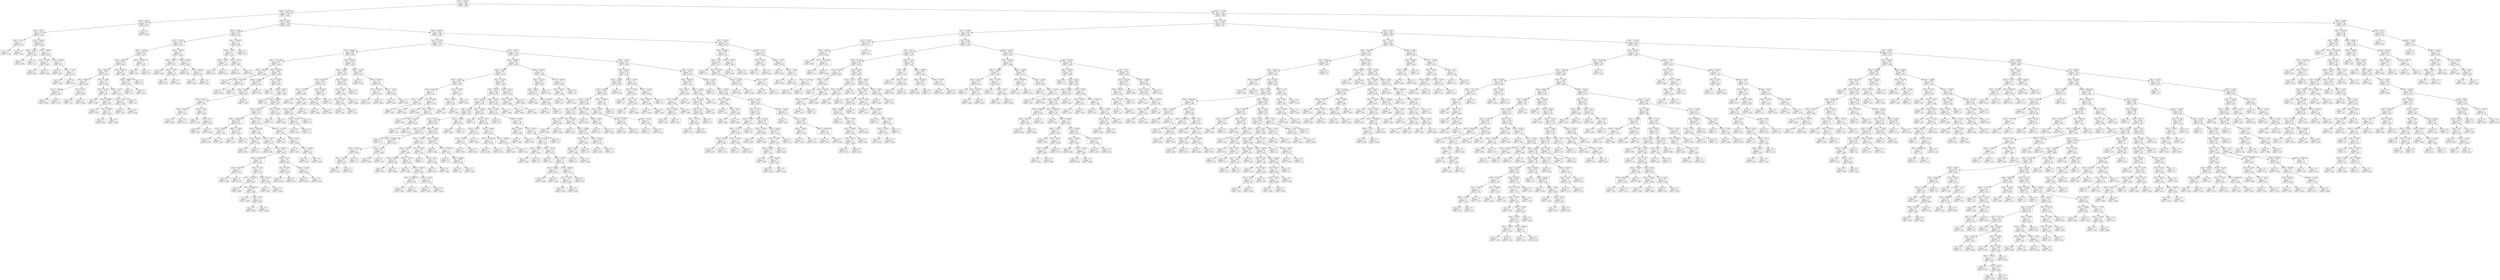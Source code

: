 digraph Tree {
node [shape=box] ;
0 [label="X[1] <= 70.975\nmse = 0.003\nsamples = 850\nvalue = 0.057"] ;
1 [label="X[3] <= 45.778\nmse = 0.002\nsamples = 287\nvalue = 0.041"] ;
0 -> 1 [labeldistance=2.5, labelangle=45, headlabel="True"] ;
2 [label="X[2] <= 35.03\nmse = 0.003\nsamples = 11\nvalue = 0.091"] ;
1 -> 2 ;
3 [label="X[2] <= 9.017\nmse = 0.001\nsamples = 10\nvalue = 0.079"] ;
2 -> 3 ;
4 [label="X[2] <= 6.737\nmse = 0.0\nsamples = 2\nvalue = 0.139"] ;
3 -> 4 ;
5 [label="mse = 0.0\nsamples = 1\nvalue = 0.136"] ;
4 -> 5 ;
6 [label="mse = -0.0\nsamples = 1\nvalue = 0.143"] ;
4 -> 6 ;
7 [label="X[1] <= 33.359\nmse = 0.001\nsamples = 8\nvalue = 0.064"] ;
3 -> 7 ;
8 [label="X[3] <= 30.475\nmse = 0.001\nsamples = 2\nvalue = 0.028"] ;
7 -> 8 ;
9 [label="mse = 0.0\nsamples = 1\nvalue = 0.055"] ;
8 -> 9 ;
10 [label="mse = 0.0\nsamples = 1\nvalue = 0.0"] ;
8 -> 10 ;
11 [label="X[1] <= 44.948\nmse = 0.0\nsamples = 6\nvalue = 0.076"] ;
7 -> 11 ;
12 [label="X[3] <= 18.337\nmse = 0.0\nsamples = 3\nvalue = 0.083"] ;
11 -> 12 ;
13 [label="mse = 0.0\nsamples = 1\nvalue = 0.083"] ;
12 -> 13 ;
14 [label="mse = 0.0\nsamples = 2\nvalue = 0.082"] ;
12 -> 14 ;
15 [label="X[1] <= 52.069\nmse = 0.0\nsamples = 3\nvalue = 0.07"] ;
11 -> 15 ;
16 [label="mse = 0.0\nsamples = 1\nvalue = 0.056"] ;
15 -> 16 ;
17 [label="X[2] <= 11.301\nmse = 0.0\nsamples = 2\nvalue = 0.077"] ;
15 -> 17 ;
18 [label="mse = 0.0\nsamples = 1\nvalue = 0.082"] ;
17 -> 18 ;
19 [label="mse = -0.0\nsamples = 1\nvalue = 0.072"] ;
17 -> 19 ;
20 [label="mse = 0.0\nsamples = 1\nvalue = 0.206"] ;
2 -> 20 ;
21 [label="X[2] <= 4.338\nmse = 0.002\nsamples = 276\nvalue = 0.039"] ;
1 -> 21 ;
22 [label="X[2] <= 3.025\nmse = 0.001\nsamples = 47\nvalue = 0.026"] ;
21 -> 22 ;
23 [label="X[3] <= 73.613\nmse = 0.001\nsamples = 32\nvalue = 0.034"] ;
22 -> 23 ;
24 [label="X[2] <= 2.736\nmse = 0.001\nsamples = 25\nvalue = 0.027"] ;
23 -> 24 ;
25 [label="X[3] <= 66.925\nmse = 0.001\nsamples = 23\nvalue = 0.023"] ;
24 -> 25 ;
26 [label="X[3] <= 60.478\nmse = 0.001\nsamples = 15\nvalue = 0.031"] ;
25 -> 26 ;
27 [label="X[0] <= 8289.5\nmse = 0.0\nsamples = 7\nvalue = 0.016"] ;
26 -> 27 ;
28 [label="X[2] <= -3.066\nmse = 0.0\nsamples = 2\nvalue = 0.045"] ;
27 -> 28 ;
29 [label="mse = 0.0\nsamples = 1\nvalue = 0.054"] ;
28 -> 29 ;
30 [label="mse = 0.0\nsamples = 1\nvalue = 0.037"] ;
28 -> 30 ;
31 [label="X[2] <= 2.16\nmse = 0.0\nsamples = 5\nvalue = 0.005"] ;
27 -> 31 ;
32 [label="mse = 0.0\nsamples = 4\nvalue = 0.0"] ;
31 -> 32 ;
33 [label="mse = 0.0\nsamples = 1\nvalue = 0.024"] ;
31 -> 33 ;
34 [label="X[2] <= 1.829\nmse = 0.0\nsamples = 8\nvalue = 0.044"] ;
26 -> 34 ;
35 [label="X[3] <= 61.914\nmse = 0.0\nsamples = 5\nvalue = 0.057"] ;
34 -> 35 ;
36 [label="mse = 0.0\nsamples = 1\nvalue = 0.049"] ;
35 -> 36 ;
37 [label="X[0] <= 56665.0\nmse = 0.0\nsamples = 4\nvalue = 0.059"] ;
35 -> 37 ;
38 [label="mse = 0.0\nsamples = 2\nvalue = 0.057"] ;
37 -> 38 ;
39 [label="X[3] <= 64.381\nmse = 0.0\nsamples = 2\nvalue = 0.062"] ;
37 -> 39 ;
40 [label="mse = 0.0\nsamples = 1\nvalue = 0.061"] ;
39 -> 40 ;
41 [label="mse = 0.0\nsamples = 1\nvalue = 0.064"] ;
39 -> 41 ;
42 [label="X[2] <= 2.416\nmse = 0.0\nsamples = 3\nvalue = 0.021"] ;
34 -> 42 ;
43 [label="X[2] <= 2.126\nmse = 0.0\nsamples = 2\nvalue = 0.032"] ;
42 -> 43 ;
44 [label="mse = 0.0\nsamples = 1\nvalue = 0.03"] ;
43 -> 44 ;
45 [label="mse = 0.0\nsamples = 1\nvalue = 0.034"] ;
43 -> 45 ;
46 [label="mse = 0.0\nsamples = 1\nvalue = 0.0"] ;
42 -> 46 ;
47 [label="X[0] <= 28101.0\nmse = 0.0\nsamples = 8\nvalue = 0.007"] ;
25 -> 47 ;
48 [label="X[0] <= 8066.0\nmse = 0.001\nsamples = 2\nvalue = 0.028"] ;
47 -> 48 ;
49 [label="mse = 0.0\nsamples = 1\nvalue = 0.0"] ;
48 -> 49 ;
50 [label="mse = 0.0\nsamples = 1\nvalue = 0.057"] ;
48 -> 50 ;
51 [label="mse = 0.0\nsamples = 6\nvalue = 0.0"] ;
47 -> 51 ;
52 [label="X[0] <= 18507.013\nmse = 0.0\nsamples = 2\nvalue = 0.079"] ;
24 -> 52 ;
53 [label="mse = 0.0\nsamples = 1\nvalue = 0.08"] ;
52 -> 53 ;
54 [label="mse = -0.0\nsamples = 1\nvalue = 0.077"] ;
52 -> 54 ;
55 [label="X[3] <= 79.848\nmse = 0.0\nsamples = 7\nvalue = 0.059"] ;
23 -> 55 ;
56 [label="X[3] <= 76.577\nmse = 0.0\nsamples = 3\nvalue = 0.077"] ;
55 -> 56 ;
57 [label="mse = 0.0\nsamples = 1\nvalue = 0.088"] ;
56 -> 57 ;
58 [label="X[2] <= -4.567\nmse = 0.0\nsamples = 2\nvalue = 0.071"] ;
56 -> 58 ;
59 [label="mse = 0.0\nsamples = 1\nvalue = 0.07"] ;
58 -> 59 ;
60 [label="mse = 0.0\nsamples = 1\nvalue = 0.072"] ;
58 -> 60 ;
61 [label="X[3] <= 81.806\nmse = 0.0\nsamples = 4\nvalue = 0.046"] ;
55 -> 61 ;
62 [label="mse = 0.0\nsamples = 1\nvalue = 0.026"] ;
61 -> 62 ;
63 [label="X[3] <= 83.858\nmse = 0.0\nsamples = 3\nvalue = 0.053"] ;
61 -> 63 ;
64 [label="mse = 0.0\nsamples = 2\nvalue = 0.052"] ;
63 -> 64 ;
65 [label="mse = -0.0\nsamples = 1\nvalue = 0.054"] ;
63 -> 65 ;
66 [label="X[0] <= 50746.0\nmse = 0.0\nsamples = 15\nvalue = 0.008"] ;
22 -> 66 ;
67 [label="X[2] <= 3.794\nmse = 0.0\nsamples = 4\nvalue = 0.031"] ;
66 -> 67 ;
68 [label="X[2] <= 3.378\nmse = 0.0\nsamples = 2\nvalue = 0.016"] ;
67 -> 68 ;
69 [label="mse = 0.0\nsamples = 1\nvalue = 0.02"] ;
68 -> 69 ;
70 [label="mse = 0.0\nsamples = 1\nvalue = 0.012"] ;
68 -> 70 ;
71 [label="X[1] <= 53.79\nmse = 0.0\nsamples = 2\nvalue = 0.047"] ;
67 -> 71 ;
72 [label="mse = 0.0\nsamples = 1\nvalue = 0.041"] ;
71 -> 72 ;
73 [label="mse = 0.0\nsamples = 1\nvalue = 0.053"] ;
71 -> 73 ;
74 [label="mse = 0.0\nsamples = 11\nvalue = 0.0"] ;
66 -> 74 ;
75 [label="X[0] <= 58172.0\nmse = 0.002\nsamples = 229\nvalue = 0.042"] ;
21 -> 75 ;
76 [label="X[3] <= 67.138\nmse = 0.001\nsamples = 216\nvalue = 0.04"] ;
75 -> 76 ;
77 [label="X[0] <= 46089.0\nmse = 0.002\nsamples = 62\nvalue = 0.053"] ;
76 -> 77 ;
78 [label="X[0] <= 1521.348\nmse = 0.001\nsamples = 37\nvalue = 0.064"] ;
77 -> 78 ;
79 [label="X[0] <= 649.433\nmse = 0.0\nsamples = 3\nvalue = 0.009"] ;
78 -> 79 ;
80 [label="mse = 0.0\nsamples = 1\nvalue = 0.025"] ;
79 -> 80 ;
81 [label="X[2] <= 31.447\nmse = 0.0\nsamples = 2\nvalue = 0.001"] ;
79 -> 81 ;
82 [label="mse = 0.0\nsamples = 1\nvalue = 0.002"] ;
81 -> 82 ;
83 [label="mse = 0.0\nsamples = 1\nvalue = 0.0"] ;
81 -> 83 ;
84 [label="X[3] <= 58.826\nmse = 0.001\nsamples = 34\nvalue = 0.069"] ;
78 -> 84 ;
85 [label="X[0] <= 44166.5\nmse = 0.002\nsamples = 7\nvalue = 0.094"] ;
84 -> 85 ;
86 [label="X[2] <= 28.037\nmse = 0.001\nsamples = 6\nvalue = 0.08"] ;
85 -> 86 ;
87 [label="X[1] <= 51.213\nmse = 0.0\nsamples = 5\nvalue = 0.087"] ;
86 -> 87 ;
88 [label="X[2] <= 20.426\nmse = 0.0\nsamples = 2\nvalue = 0.103"] ;
87 -> 88 ;
89 [label="mse = 0.0\nsamples = 1\nvalue = 0.094"] ;
88 -> 89 ;
90 [label="mse = -0.0\nsamples = 1\nvalue = 0.112"] ;
88 -> 90 ;
91 [label="X[2] <= 4.584\nmse = 0.0\nsamples = 3\nvalue = 0.076"] ;
87 -> 91 ;
92 [label="mse = 0.0\nsamples = 1\nvalue = 0.105"] ;
91 -> 92 ;
93 [label="X[1] <= 62.1\nmse = 0.0\nsamples = 2\nvalue = 0.062"] ;
91 -> 93 ;
94 [label="mse = 0.0\nsamples = 1\nvalue = 0.06"] ;
93 -> 94 ;
95 [label="mse = 0.0\nsamples = 1\nvalue = 0.064"] ;
93 -> 95 ;
96 [label="mse = 0.0\nsamples = 1\nvalue = 0.045"] ;
86 -> 96 ;
97 [label="mse = 0.0\nsamples = 1\nvalue = 0.178"] ;
85 -> 97 ;
98 [label="X[1] <= 45.954\nmse = 0.001\nsamples = 27\nvalue = 0.062"] ;
84 -> 98 ;
99 [label="mse = 0.0\nsamples = 1\nvalue = 0.0"] ;
98 -> 99 ;
100 [label="X[3] <= 58.917\nmse = 0.001\nsamples = 26\nvalue = 0.064"] ;
98 -> 100 ;
101 [label="mse = 0.0\nsamples = 1\nvalue = 0.0"] ;
100 -> 101 ;
102 [label="X[1] <= 69.692\nmse = 0.001\nsamples = 25\nvalue = 0.067"] ;
100 -> 102 ;
103 [label="X[1] <= 49.522\nmse = 0.001\nsamples = 23\nvalue = 0.07"] ;
102 -> 103 ;
104 [label="X[0] <= 24559.336\nmse = 0.001\nsamples = 4\nvalue = 0.052"] ;
103 -> 104 ;
105 [label="X[3] <= 60.675\nmse = 0.0\nsamples = 2\nvalue = 0.08"] ;
104 -> 105 ;
106 [label="mse = 0.0\nsamples = 1\nvalue = 0.079"] ;
105 -> 106 ;
107 [label="mse = -0.0\nsamples = 1\nvalue = 0.08"] ;
105 -> 107 ;
108 [label="X[2] <= 11.596\nmse = 0.001\nsamples = 2\nvalue = 0.025"] ;
104 -> 108 ;
109 [label="mse = 0.0\nsamples = 1\nvalue = 0.051"] ;
108 -> 109 ;
110 [label="mse = 0.0\nsamples = 1\nvalue = 0.0"] ;
108 -> 110 ;
111 [label="X[2] <= 19.161\nmse = 0.0\nsamples = 19\nvalue = 0.073"] ;
103 -> 111 ;
112 [label="X[0] <= 3342.696\nmse = 0.0\nsamples = 15\nvalue = 0.079"] ;
111 -> 112 ;
113 [label="X[1] <= 56.465\nmse = 0.0\nsamples = 2\nvalue = 0.104"] ;
112 -> 113 ;
114 [label="mse = 0.0\nsamples = 1\nvalue = 0.097"] ;
113 -> 114 ;
115 [label="mse = 0.0\nsamples = 1\nvalue = 0.111"] ;
113 -> 115 ;
116 [label="X[2] <= 5.527\nmse = 0.0\nsamples = 13\nvalue = 0.075"] ;
112 -> 116 ;
117 [label="mse = 0.0\nsamples = 1\nvalue = 0.045"] ;
116 -> 117 ;
118 [label="X[3] <= 66.161\nmse = 0.0\nsamples = 12\nvalue = 0.078"] ;
116 -> 118 ;
119 [label="X[0] <= 5147.895\nmse = 0.0\nsamples = 8\nvalue = 0.085"] ;
118 -> 119 ;
120 [label="X[1] <= 66.047\nmse = 0.0\nsamples = 2\nvalue = 0.071"] ;
119 -> 120 ;
121 [label="mse = 0.0\nsamples = 1\nvalue = 0.066"] ;
120 -> 121 ;
122 [label="mse = -0.0\nsamples = 1\nvalue = 0.075"] ;
120 -> 122 ;
123 [label="X[2] <= 17.39\nmse = 0.0\nsamples = 6\nvalue = 0.09"] ;
119 -> 123 ;
124 [label="X[0] <= 9192.453\nmse = 0.0\nsamples = 4\nvalue = 0.093"] ;
123 -> 124 ;
125 [label="mse = 0.0\nsamples = 1\nvalue = 0.088"] ;
124 -> 125 ;
126 [label="X[0] <= 28760.093\nmse = 0.0\nsamples = 3\nvalue = 0.094"] ;
124 -> 126 ;
127 [label="mse = 0.0\nsamples = 1\nvalue = 0.096"] ;
126 -> 127 ;
128 [label="X[2] <= 16.5\nmse = 0.0\nsamples = 2\nvalue = 0.094"] ;
126 -> 128 ;
129 [label="mse = 0.0\nsamples = 1\nvalue = 0.093"] ;
128 -> 129 ;
130 [label="mse = 0.0\nsamples = 1\nvalue = 0.094"] ;
128 -> 130 ;
131 [label="X[3] <= 65.211\nmse = 0.0\nsamples = 2\nvalue = 0.084"] ;
123 -> 131 ;
132 [label="mse = 0.0\nsamples = 1\nvalue = 0.08"] ;
131 -> 132 ;
133 [label="mse = 0.0\nsamples = 1\nvalue = 0.087"] ;
131 -> 133 ;
134 [label="X[1] <= 63.31\nmse = 0.0\nsamples = 4\nvalue = 0.064"] ;
118 -> 134 ;
135 [label="X[1] <= 59.66\nmse = 0.0\nsamples = 2\nvalue = 0.074"] ;
134 -> 135 ;
136 [label="mse = 0.0\nsamples = 1\nvalue = 0.078"] ;
135 -> 136 ;
137 [label="mse = 0.0\nsamples = 1\nvalue = 0.071"] ;
135 -> 137 ;
138 [label="X[2] <= 16.338\nmse = 0.0\nsamples = 2\nvalue = 0.054"] ;
134 -> 138 ;
139 [label="mse = 0.0\nsamples = 1\nvalue = 0.052"] ;
138 -> 139 ;
140 [label="mse = -0.0\nsamples = 1\nvalue = 0.055"] ;
138 -> 140 ;
141 [label="X[0] <= 2115.247\nmse = 0.0\nsamples = 4\nvalue = 0.052"] ;
111 -> 141 ;
142 [label="mse = 0.0\nsamples = 1\nvalue = 0.07"] ;
141 -> 142 ;
143 [label="X[1] <= 57.53\nmse = 0.0\nsamples = 3\nvalue = 0.045"] ;
141 -> 143 ;
144 [label="mse = 0.0\nsamples = 1\nvalue = 0.034"] ;
143 -> 144 ;
145 [label="X[1] <= 60.292\nmse = 0.0\nsamples = 2\nvalue = 0.051"] ;
143 -> 145 ;
146 [label="mse = 0.0\nsamples = 1\nvalue = 0.057"] ;
145 -> 146 ;
147 [label="mse = 0.0\nsamples = 1\nvalue = 0.046"] ;
145 -> 147 ;
148 [label="X[3] <= 65.067\nmse = 0.0\nsamples = 2\nvalue = 0.036"] ;
102 -> 148 ;
149 [label="mse = 0.0\nsamples = 1\nvalue = 0.03"] ;
148 -> 149 ;
150 [label="mse = 0.0\nsamples = 1\nvalue = 0.042"] ;
148 -> 150 ;
151 [label="X[3] <= 66.619\nmse = 0.002\nsamples = 25\nvalue = 0.036"] ;
77 -> 151 ;
152 [label="X[2] <= 15.909\nmse = 0.001\nsamples = 20\nvalue = 0.024"] ;
151 -> 152 ;
153 [label="X[3] <= 65.322\nmse = 0.001\nsamples = 16\nvalue = 0.014"] ;
152 -> 153 ;
154 [label="X[2] <= 4.705\nmse = 0.0\nsamples = 13\nvalue = 0.008"] ;
153 -> 154 ;
155 [label="mse = 0.0\nsamples = 1\nvalue = 0.052"] ;
154 -> 155 ;
156 [label="X[1] <= 66.25\nmse = 0.0\nsamples = 12\nvalue = 0.004"] ;
154 -> 156 ;
157 [label="X[3] <= 58.495\nmse = 0.0\nsamples = 11\nvalue = 0.001"] ;
156 -> 157 ;
158 [label="X[2] <= 14.357\nmse = 0.0\nsamples = 3\nvalue = 0.005"] ;
157 -> 158 ;
159 [label="mse = 0.0\nsamples = 1\nvalue = 0.015"] ;
158 -> 159 ;
160 [label="mse = 0.0\nsamples = 2\nvalue = 0.0"] ;
158 -> 160 ;
161 [label="mse = 0.0\nsamples = 8\nvalue = 0.0"] ;
157 -> 161 ;
162 [label="mse = 0.0\nsamples = 1\nvalue = 0.031"] ;
156 -> 162 ;
163 [label="X[3] <= 66.063\nmse = 0.001\nsamples = 3\nvalue = 0.04"] ;
153 -> 163 ;
164 [label="X[3] <= 65.544\nmse = 0.0\nsamples = 2\nvalue = 0.061"] ;
163 -> 164 ;
165 [label="mse = 0.0\nsamples = 1\nvalue = 0.055"] ;
164 -> 165 ;
166 [label="mse = 0.0\nsamples = 1\nvalue = 0.066"] ;
164 -> 166 ;
167 [label="mse = 0.0\nsamples = 1\nvalue = 0.0"] ;
163 -> 167 ;
168 [label="X[2] <= 16.874\nmse = 0.001\nsamples = 4\nvalue = 0.063"] ;
152 -> 168 ;
169 [label="X[2] <= 16.62\nmse = 0.0\nsamples = 3\nvalue = 0.084"] ;
168 -> 169 ;
170 [label="X[3] <= 60.344\nmse = 0.0\nsamples = 2\nvalue = 0.078"] ;
169 -> 170 ;
171 [label="mse = 0.0\nsamples = 1\nvalue = 0.08"] ;
170 -> 171 ;
172 [label="mse = 0.0\nsamples = 1\nvalue = 0.076"] ;
170 -> 172 ;
173 [label="mse = 0.0\nsamples = 1\nvalue = 0.096"] ;
169 -> 173 ;
174 [label="mse = 0.0\nsamples = 1\nvalue = 0.0"] ;
168 -> 174 ;
175 [label="X[2] <= 12.335\nmse = 0.001\nsamples = 5\nvalue = 0.087"] ;
151 -> 175 ;
176 [label="mse = 0.0\nsamples = 1\nvalue = 0.146"] ;
175 -> 176 ;
177 [label="X[0] <= 54187.0\nmse = 0.0\nsamples = 4\nvalue = 0.072"] ;
175 -> 177 ;
178 [label="X[0] <= 52816.0\nmse = 0.0\nsamples = 2\nvalue = 0.058"] ;
177 -> 178 ;
179 [label="mse = 0.0\nsamples = 1\nvalue = 0.051"] ;
178 -> 179 ;
180 [label="mse = 0.0\nsamples = 1\nvalue = 0.065"] ;
178 -> 180 ;
181 [label="X[2] <= 15.05\nmse = 0.0\nsamples = 2\nvalue = 0.087"] ;
177 -> 181 ;
182 [label="mse = 0.0\nsamples = 1\nvalue = 0.092"] ;
181 -> 182 ;
183 [label="mse = 0.0\nsamples = 1\nvalue = 0.081"] ;
181 -> 183 ;
184 [label="X[1] <= 66.15\nmse = 0.001\nsamples = 154\nvalue = 0.034"] ;
76 -> 184 ;
185 [label="X[0] <= 46058.5\nmse = 0.001\nsamples = 90\nvalue = 0.028"] ;
184 -> 185 ;
186 [label="X[2] <= 12.973\nmse = 0.001\nsamples = 71\nvalue = 0.033"] ;
185 -> 186 ;
187 [label="X[2] <= 10.059\nmse = 0.001\nsamples = 10\nvalue = 0.059"] ;
186 -> 187 ;
188 [label="X[3] <= 80.937\nmse = 0.0\nsamples = 7\nvalue = 0.04"] ;
187 -> 188 ;
189 [label="X[3] <= 75.941\nmse = 0.0\nsamples = 3\nvalue = 0.032"] ;
188 -> 189 ;
190 [label="mse = 0.0\nsamples = 2\nvalue = 0.032"] ;
189 -> 190 ;
191 [label="mse = -0.0\nsamples = 1\nvalue = 0.033"] ;
189 -> 191 ;
192 [label="X[1] <= 54.045\nmse = 0.0\nsamples = 4\nvalue = 0.046"] ;
188 -> 192 ;
193 [label="mse = 0.0\nsamples = 1\nvalue = 0.063"] ;
192 -> 193 ;
194 [label="X[0] <= 7584.5\nmse = 0.0\nsamples = 3\nvalue = 0.04"] ;
192 -> 194 ;
195 [label="mse = 0.0\nsamples = 1\nvalue = 0.043"] ;
194 -> 195 ;
196 [label="X[2] <= 9.222\nmse = 0.0\nsamples = 2\nvalue = 0.039"] ;
194 -> 196 ;
197 [label="mse = 0.0\nsamples = 1\nvalue = 0.04"] ;
196 -> 197 ;
198 [label="mse = 0.0\nsamples = 1\nvalue = 0.038"] ;
196 -> 198 ;
199 [label="X[2] <= 11.685\nmse = 0.0\nsamples = 3\nvalue = 0.102"] ;
187 -> 199 ;
200 [label="X[3] <= 79.049\nmse = 0.0\nsamples = 2\nvalue = 0.108"] ;
199 -> 200 ;
201 [label="mse = 0.0\nsamples = 1\nvalue = 0.109"] ;
200 -> 201 ;
202 [label="mse = 0.0\nsamples = 1\nvalue = 0.106"] ;
200 -> 202 ;
203 [label="mse = -0.0\nsamples = 1\nvalue = 0.089"] ;
199 -> 203 ;
204 [label="X[2] <= 27.657\nmse = 0.001\nsamples = 61\nvalue = 0.029"] ;
186 -> 204 ;
205 [label="X[3] <= 76.756\nmse = 0.001\nsamples = 58\nvalue = 0.027"] ;
204 -> 205 ;
206 [label="X[3] <= 75.419\nmse = 0.001\nsamples = 36\nvalue = 0.032"] ;
205 -> 206 ;
207 [label="X[3] <= 74.26\nmse = 0.001\nsamples = 28\nvalue = 0.027"] ;
206 -> 207 ;
208 [label="X[3] <= 70.972\nmse = 0.001\nsamples = 24\nvalue = 0.031"] ;
207 -> 208 ;
209 [label="X[2] <= 17.176\nmse = 0.001\nsamples = 9\nvalue = 0.018"] ;
208 -> 209 ;
210 [label="mse = 0.0\nsamples = 4\nvalue = 0.0"] ;
209 -> 210 ;
211 [label="X[0] <= 27948.641\nmse = 0.001\nsamples = 5\nvalue = 0.032"] ;
209 -> 211 ;
212 [label="X[2] <= 27.291\nmse = 0.0\nsamples = 3\nvalue = 0.014"] ;
211 -> 212 ;
213 [label="X[1] <= 42.165\nmse = 0.0\nsamples = 2\nvalue = 0.021"] ;
212 -> 213 ;
214 [label="mse = 0.0\nsamples = 1\nvalue = 0.015"] ;
213 -> 214 ;
215 [label="mse = 0.0\nsamples = 1\nvalue = 0.027"] ;
213 -> 215 ;
216 [label="mse = 0.0\nsamples = 1\nvalue = 0.0"] ;
212 -> 216 ;
217 [label="X[1] <= 54.2\nmse = 0.0\nsamples = 2\nvalue = 0.058"] ;
211 -> 217 ;
218 [label="mse = 0.0\nsamples = 1\nvalue = 0.042"] ;
217 -> 218 ;
219 [label="mse = 0.0\nsamples = 1\nvalue = 0.075"] ;
217 -> 219 ;
220 [label="X[2] <= 21.599\nmse = 0.001\nsamples = 15\nvalue = 0.039"] ;
208 -> 220 ;
221 [label="X[3] <= 73.616\nmse = 0.0\nsamples = 10\nvalue = 0.047"] ;
220 -> 221 ;
222 [label="X[2] <= 16.013\nmse = 0.0\nsamples = 7\nvalue = 0.055"] ;
221 -> 222 ;
223 [label="X[0] <= 41583.5\nmse = 0.0\nsamples = 2\nvalue = 0.064"] ;
222 -> 223 ;
224 [label="mse = 0.0\nsamples = 1\nvalue = 0.067"] ;
223 -> 224 ;
225 [label="mse = -0.0\nsamples = 1\nvalue = 0.062"] ;
223 -> 225 ;
226 [label="X[3] <= 71.919\nmse = 0.0\nsamples = 5\nvalue = 0.051"] ;
222 -> 226 ;
227 [label="mse = 0.0\nsamples = 1\nvalue = 0.069"] ;
226 -> 227 ;
228 [label="X[0] <= 41583.5\nmse = 0.0\nsamples = 4\nvalue = 0.046"] ;
226 -> 228 ;
229 [label="X[0] <= 21248.505\nmse = 0.0\nsamples = 2\nvalue = 0.052"] ;
228 -> 229 ;
230 [label="mse = 0.0\nsamples = 1\nvalue = 0.051"] ;
229 -> 230 ;
231 [label="mse = 0.0\nsamples = 1\nvalue = 0.054"] ;
229 -> 231 ;
232 [label="X[2] <= 17.189\nmse = 0.0\nsamples = 2\nvalue = 0.041"] ;
228 -> 232 ;
233 [label="mse = 0.0\nsamples = 1\nvalue = 0.039"] ;
232 -> 233 ;
234 [label="mse = -0.0\nsamples = 1\nvalue = 0.042"] ;
232 -> 234 ;
235 [label="X[3] <= 73.665\nmse = 0.0\nsamples = 3\nvalue = 0.031"] ;
221 -> 235 ;
236 [label="mse = 0.0\nsamples = 1\nvalue = 0.0"] ;
235 -> 236 ;
237 [label="X[1] <= 52.8\nmse = 0.0\nsamples = 2\nvalue = 0.046"] ;
235 -> 237 ;
238 [label="mse = 0.0\nsamples = 1\nvalue = 0.05"] ;
237 -> 238 ;
239 [label="mse = -0.0\nsamples = 1\nvalue = 0.042"] ;
237 -> 239 ;
240 [label="X[0] <= 715.06\nmse = 0.001\nsamples = 5\nvalue = 0.021"] ;
220 -> 240 ;
241 [label="mse = 0.0\nsamples = 1\nvalue = 0.058"] ;
240 -> 241 ;
242 [label="X[0] <= 19743.95\nmse = 0.0\nsamples = 4\nvalue = 0.011"] ;
240 -> 242 ;
243 [label="mse = 0.0\nsamples = 2\nvalue = 0.0"] ;
242 -> 243 ;
244 [label="X[2] <= 22.064\nmse = 0.001\nsamples = 2\nvalue = 0.023"] ;
242 -> 244 ;
245 [label="mse = 0.0\nsamples = 1\nvalue = 0.0"] ;
244 -> 245 ;
246 [label="mse = 0.0\nsamples = 1\nvalue = 0.046"] ;
244 -> 246 ;
247 [label="X[2] <= 15.095\nmse = 0.0\nsamples = 4\nvalue = 0.006"] ;
207 -> 247 ;
248 [label="mse = 0.0\nsamples = 1\nvalue = 0.025"] ;
247 -> 248 ;
249 [label="mse = 0.0\nsamples = 3\nvalue = 0.0"] ;
247 -> 249 ;
250 [label="X[2] <= 14.906\nmse = 0.001\nsamples = 8\nvalue = 0.051"] ;
206 -> 250 ;
251 [label="mse = 0.0\nsamples = 1\nvalue = 0.0"] ;
250 -> 251 ;
252 [label="X[3] <= 75.911\nmse = 0.0\nsamples = 7\nvalue = 0.058"] ;
250 -> 252 ;
253 [label="X[3] <= 75.781\nmse = 0.0\nsamples = 3\nvalue = 0.075"] ;
252 -> 253 ;
254 [label="X[3] <= 75.562\nmse = 0.0\nsamples = 2\nvalue = 0.071"] ;
253 -> 254 ;
255 [label="mse = 0.0\nsamples = 1\nvalue = 0.075"] ;
254 -> 255 ;
256 [label="mse = 0.0\nsamples = 1\nvalue = 0.067"] ;
254 -> 256 ;
257 [label="mse = -0.0\nsamples = 1\nvalue = 0.083"] ;
253 -> 257 ;
258 [label="X[3] <= 76.406\nmse = 0.0\nsamples = 4\nvalue = 0.045"] ;
252 -> 258 ;
259 [label="X[0] <= 22146.436\nmse = 0.0\nsamples = 2\nvalue = 0.054"] ;
258 -> 259 ;
260 [label="mse = 0.0\nsamples = 1\nvalue = 0.055"] ;
259 -> 260 ;
261 [label="mse = 0.0\nsamples = 1\nvalue = 0.053"] ;
259 -> 261 ;
262 [label="X[1] <= 46.696\nmse = 0.0\nsamples = 2\nvalue = 0.037"] ;
258 -> 262 ;
263 [label="mse = 0.0\nsamples = 1\nvalue = 0.033"] ;
262 -> 263 ;
264 [label="mse = -0.0\nsamples = 1\nvalue = 0.04"] ;
262 -> 264 ;
265 [label="X[2] <= 26.277\nmse = 0.001\nsamples = 22\nvalue = 0.018"] ;
205 -> 265 ;
266 [label="X[3] <= 77.642\nmse = 0.0\nsamples = 21\nvalue = 0.015"] ;
265 -> 266 ;
267 [label="mse = 0.0\nsamples = 5\nvalue = 0.0"] ;
266 -> 267 ;
268 [label="X[3] <= 78.467\nmse = 0.0\nsamples = 16\nvalue = 0.02"] ;
266 -> 268 ;
269 [label="X[2] <= 16.69\nmse = 0.0\nsamples = 2\nvalue = 0.046"] ;
268 -> 269 ;
270 [label="mse = 0.0\nsamples = 1\nvalue = 0.048"] ;
269 -> 270 ;
271 [label="mse = 0.0\nsamples = 1\nvalue = 0.044"] ;
269 -> 271 ;
272 [label="X[3] <= 83.071\nmse = 0.0\nsamples = 14\nvalue = 0.016"] ;
268 -> 272 ;
273 [label="X[3] <= 80.009\nmse = 0.0\nsamples = 11\nvalue = 0.02"] ;
272 -> 273 ;
274 [label="X[3] <= 79.206\nmse = 0.0\nsamples = 5\nvalue = 0.005"] ;
273 -> 274 ;
275 [label="mse = 0.0\nsamples = 1\nvalue = 0.026"] ;
274 -> 275 ;
276 [label="mse = 0.0\nsamples = 4\nvalue = 0.0"] ;
274 -> 276 ;
277 [label="X[2] <= 14.381\nmse = 0.0\nsamples = 6\nvalue = 0.033"] ;
273 -> 277 ;
278 [label="mse = 0.0\nsamples = 1\nvalue = 0.0"] ;
277 -> 278 ;
279 [label="X[3] <= 81.709\nmse = 0.0\nsamples = 5\nvalue = 0.04"] ;
277 -> 279 ;
280 [label="X[2] <= 18.666\nmse = 0.0\nsamples = 2\nvalue = 0.054"] ;
279 -> 280 ;
281 [label="mse = 0.0\nsamples = 1\nvalue = 0.059"] ;
280 -> 281 ;
282 [label="mse = 0.0\nsamples = 1\nvalue = 0.048"] ;
280 -> 282 ;
283 [label="X[0] <= 43836.5\nmse = 0.0\nsamples = 3\nvalue = 0.03"] ;
279 -> 283 ;
284 [label="X[2] <= 17.465\nmse = 0.0\nsamples = 2\nvalue = 0.025"] ;
283 -> 284 ;
285 [label="mse = 0.0\nsamples = 1\nvalue = 0.026"] ;
284 -> 285 ;
286 [label="mse = 0.0\nsamples = 1\nvalue = 0.025"] ;
284 -> 286 ;
287 [label="mse = 0.0\nsamples = 1\nvalue = 0.04"] ;
283 -> 287 ;
288 [label="mse = 0.0\nsamples = 3\nvalue = 0.0"] ;
272 -> 288 ;
289 [label="mse = 0.0\nsamples = 1\nvalue = 0.088"] ;
265 -> 289 ;
290 [label="X[3] <= 81.33\nmse = 0.001\nsamples = 3\nvalue = 0.065"] ;
204 -> 290 ;
291 [label="X[3] <= 76.488\nmse = 0.0\nsamples = 2\nvalue = 0.049"] ;
290 -> 291 ;
292 [label="mse = 0.0\nsamples = 1\nvalue = 0.059"] ;
291 -> 292 ;
293 [label="mse = 0.0\nsamples = 1\nvalue = 0.039"] ;
291 -> 293 ;
294 [label="mse = 0.0\nsamples = 1\nvalue = 0.098"] ;
290 -> 294 ;
295 [label="X[3] <= 68.925\nmse = 0.0\nsamples = 19\nvalue = 0.009"] ;
185 -> 295 ;
296 [label="X[2] <= 15.164\nmse = 0.001\nsamples = 4\nvalue = 0.039"] ;
295 -> 296 ;
297 [label="X[3] <= 68.49\nmse = 0.001\nsamples = 3\nvalue = 0.027"] ;
296 -> 297 ;
298 [label="mse = 0.0\nsamples = 1\nvalue = 0.064"] ;
297 -> 298 ;
299 [label="X[3] <= 68.706\nmse = 0.0\nsamples = 2\nvalue = 0.008"] ;
297 -> 299 ;
300 [label="mse = 0.0\nsamples = 1\nvalue = 0.017"] ;
299 -> 300 ;
301 [label="mse = 0.0\nsamples = 1\nvalue = 0.0"] ;
299 -> 301 ;
302 [label="mse = 0.0\nsamples = 1\nvalue = 0.074"] ;
296 -> 302 ;
303 [label="X[3] <= 69.345\nmse = 0.0\nsamples = 15\nvalue = 0.002"] ;
295 -> 303 ;
304 [label="X[3] <= 69.267\nmse = 0.0\nsamples = 4\nvalue = 0.006"] ;
303 -> 304 ;
305 [label="mse = 0.0\nsamples = 3\nvalue = 0.0"] ;
304 -> 305 ;
306 [label="mse = 0.0\nsamples = 1\nvalue = 0.025"] ;
304 -> 306 ;
307 [label="mse = 0.0\nsamples = 11\nvalue = 0.0"] ;
303 -> 307 ;
308 [label="X[2] <= 14.211\nmse = 0.002\nsamples = 64\nvalue = 0.043"] ;
184 -> 308 ;
309 [label="X[2] <= 12.874\nmse = 0.002\nsamples = 30\nvalue = 0.031"] ;
308 -> 309 ;
310 [label="X[2] <= 12.655\nmse = 0.002\nsamples = 20\nvalue = 0.042"] ;
309 -> 310 ;
311 [label="X[3] <= 78.048\nmse = 0.001\nsamples = 19\nvalue = 0.036"] ;
310 -> 311 ;
312 [label="X[3] <= 76.672\nmse = 0.001\nsamples = 13\nvalue = 0.044"] ;
311 -> 312 ;
313 [label="X[2] <= 4.733\nmse = 0.001\nsamples = 10\nvalue = 0.034"] ;
312 -> 313 ;
314 [label="X[2] <= 4.537\nmse = 0.0\nsamples = 2\nvalue = 0.067"] ;
313 -> 314 ;
315 [label="mse = 0.0\nsamples = 1\nvalue = 0.083"] ;
314 -> 315 ;
316 [label="mse = -0.0\nsamples = 1\nvalue = 0.052"] ;
314 -> 316 ;
317 [label="X[3] <= 69.194\nmse = 0.001\nsamples = 8\nvalue = 0.026"] ;
313 -> 317 ;
318 [label="mse = 0.0\nsamples = 1\nvalue = 0.079"] ;
317 -> 318 ;
319 [label="X[2] <= 12.096\nmse = 0.001\nsamples = 7\nvalue = 0.018"] ;
317 -> 319 ;
320 [label="X[3] <= 72.133\nmse = 0.0\nsamples = 5\nvalue = 0.009"] ;
319 -> 320 ;
321 [label="X[1] <= 70.3\nmse = 0.001\nsamples = 2\nvalue = 0.023"] ;
320 -> 321 ;
322 [label="mse = 0.0\nsamples = 1\nvalue = 0.0"] ;
321 -> 322 ;
323 [label="mse = 0.0\nsamples = 1\nvalue = 0.046"] ;
321 -> 323 ;
324 [label="mse = 0.0\nsamples = 3\nvalue = 0.0"] ;
320 -> 324 ;
325 [label="X[3] <= 75.143\nmse = 0.002\nsamples = 2\nvalue = 0.041"] ;
319 -> 325 ;
326 [label="mse = 0.0\nsamples = 1\nvalue = 0.083"] ;
325 -> 326 ;
327 [label="mse = 0.0\nsamples = 1\nvalue = 0.0"] ;
325 -> 327 ;
328 [label="X[2] <= 4.809\nmse = 0.0\nsamples = 3\nvalue = 0.075"] ;
312 -> 328 ;
329 [label="mse = 0.0\nsamples = 1\nvalue = 0.066"] ;
328 -> 329 ;
330 [label="X[2] <= 8.674\nmse = 0.0\nsamples = 2\nvalue = 0.08"] ;
328 -> 330 ;
331 [label="mse = 0.0\nsamples = 1\nvalue = 0.077"] ;
330 -> 331 ;
332 [label="mse = -0.0\nsamples = 1\nvalue = 0.083"] ;
330 -> 332 ;
333 [label="X[0] <= 54709.5\nmse = 0.0\nsamples = 6\nvalue = 0.02"] ;
311 -> 333 ;
334 [label="X[2] <= 12.035\nmse = 0.0\nsamples = 4\nvalue = 0.029"] ;
333 -> 334 ;
335 [label="X[2] <= 9.106\nmse = 0.0\nsamples = 2\nvalue = 0.047"] ;
334 -> 335 ;
336 [label="mse = 0.0\nsamples = 1\nvalue = 0.05"] ;
335 -> 336 ;
337 [label="mse = 0.0\nsamples = 1\nvalue = 0.044"] ;
335 -> 337 ;
338 [label="X[2] <= 12.229\nmse = 0.0\nsamples = 2\nvalue = 0.012"] ;
334 -> 338 ;
339 [label="mse = 0.0\nsamples = 1\nvalue = 0.0"] ;
338 -> 339 ;
340 [label="mse = 0.0\nsamples = 1\nvalue = 0.023"] ;
338 -> 340 ;
341 [label="mse = 0.0\nsamples = 2\nvalue = 0.0"] ;
333 -> 341 ;
342 [label="mse = -0.0\nsamples = 1\nvalue = 0.158"] ;
310 -> 342 ;
343 [label="X[2] <= 13.972\nmse = 0.0\nsamples = 10\nvalue = 0.008"] ;
309 -> 343 ;
344 [label="X[3] <= 73.683\nmse = 0.0\nsamples = 7\nvalue = 0.001"] ;
343 -> 344 ;
345 [label="mse = 0.0\nsamples = 5\nvalue = 0.0"] ;
344 -> 345 ;
346 [label="X[1] <= 66.3\nmse = 0.0\nsamples = 2\nvalue = 0.005"] ;
344 -> 346 ;
347 [label="mse = 0.0\nsamples = 1\nvalue = 0.0"] ;
346 -> 347 ;
348 [label="mse = 0.0\nsamples = 1\nvalue = 0.009"] ;
346 -> 348 ;
349 [label="X[2] <= 14.039\nmse = 0.0\nsamples = 3\nvalue = 0.024"] ;
343 -> 349 ;
350 [label="X[0] <= 52273.0\nmse = 0.0\nsamples = 2\nvalue = 0.036"] ;
349 -> 350 ;
351 [label="mse = 0.0\nsamples = 1\nvalue = 0.029"] ;
350 -> 351 ;
352 [label="mse = 0.0\nsamples = 1\nvalue = 0.044"] ;
350 -> 352 ;
353 [label="mse = 0.0\nsamples = 1\nvalue = 0.0"] ;
349 -> 353 ;
354 [label="X[2] <= 15.194\nmse = 0.002\nsamples = 34\nvalue = 0.053"] ;
308 -> 354 ;
355 [label="X[0] <= 52273.0\nmse = 0.001\nsamples = 10\nvalue = 0.073"] ;
354 -> 355 ;
356 [label="X[1] <= 68.33\nmse = 0.0\nsamples = 5\nvalue = 0.049"] ;
355 -> 356 ;
357 [label="X[1] <= 66.505\nmse = 0.0\nsamples = 4\nvalue = 0.054"] ;
356 -> 357 ;
358 [label="X[3] <= 76.208\nmse = 0.0\nsamples = 3\nvalue = 0.05"] ;
357 -> 358 ;
359 [label="mse = 0.0\nsamples = 2\nvalue = 0.05"] ;
358 -> 359 ;
360 [label="mse = 0.0\nsamples = 1\nvalue = 0.051"] ;
358 -> 360 ;
361 [label="mse = 0.0\nsamples = 1\nvalue = 0.065"] ;
357 -> 361 ;
362 [label="mse = 0.0\nsamples = 1\nvalue = 0.03"] ;
356 -> 362 ;
363 [label="X[2] <= 14.936\nmse = 0.001\nsamples = 5\nvalue = 0.096"] ;
355 -> 363 ;
364 [label="X[3] <= 75.859\nmse = 0.001\nsamples = 4\nvalue = 0.084"] ;
363 -> 364 ;
365 [label="X[3] <= 73.3\nmse = 0.001\nsamples = 3\nvalue = 0.096"] ;
364 -> 365 ;
366 [label="X[2] <= 14.716\nmse = 0.0\nsamples = 2\nvalue = 0.079"] ;
365 -> 366 ;
367 [label="mse = 0.0\nsamples = 1\nvalue = 0.074"] ;
366 -> 367 ;
368 [label="mse = 0.0\nsamples = 1\nvalue = 0.083"] ;
366 -> 368 ;
369 [label="mse = 0.0\nsamples = 1\nvalue = 0.13"] ;
365 -> 369 ;
370 [label="mse = 0.0\nsamples = 1\nvalue = 0.05"] ;
364 -> 370 ;
371 [label="mse = -0.0\nsamples = 1\nvalue = 0.142"] ;
363 -> 371 ;
372 [label="X[2] <= 15.618\nmse = 0.001\nsamples = 24\nvalue = 0.045"] ;
354 -> 372 ;
373 [label="mse = 0.0\nsamples = 2\nvalue = 0.0"] ;
372 -> 373 ;
374 [label="X[2] <= 15.838\nmse = 0.001\nsamples = 22\nvalue = 0.049"] ;
372 -> 374 ;
375 [label="X[3] <= 69.285\nmse = 0.0\nsamples = 3\nvalue = 0.091"] ;
374 -> 375 ;
376 [label="mse = 0.0\nsamples = 1\nvalue = 0.101"] ;
375 -> 376 ;
377 [label="X[1] <= 66.3\nmse = 0.0\nsamples = 2\nvalue = 0.086"] ;
375 -> 377 ;
378 [label="mse = 0.0\nsamples = 1\nvalue = 0.089"] ;
377 -> 378 ;
379 [label="mse = -0.0\nsamples = 1\nvalue = 0.083"] ;
377 -> 379 ;
380 [label="X[3] <= 73.857\nmse = 0.001\nsamples = 19\nvalue = 0.043"] ;
374 -> 380 ;
381 [label="X[2] <= 17.573\nmse = 0.001\nsamples = 14\nvalue = 0.032"] ;
380 -> 381 ;
382 [label="X[3] <= 70.537\nmse = 0.0\nsamples = 7\nvalue = 0.015"] ;
381 -> 382 ;
383 [label="X[2] <= 17.312\nmse = 0.0\nsamples = 4\nvalue = 0.026"] ;
382 -> 383 ;
384 [label="X[2] <= 17.036\nmse = 0.0\nsamples = 2\nvalue = 0.043"] ;
383 -> 384 ;
385 [label="mse = 0.0\nsamples = 1\nvalue = 0.037"] ;
384 -> 385 ;
386 [label="mse = 0.0\nsamples = 1\nvalue = 0.05"] ;
384 -> 386 ;
387 [label="X[2] <= 17.548\nmse = 0.0\nsamples = 2\nvalue = 0.009"] ;
383 -> 387 ;
388 [label="mse = 0.0\nsamples = 1\nvalue = 0.0"] ;
387 -> 388 ;
389 [label="mse = 0.0\nsamples = 1\nvalue = 0.018"] ;
387 -> 389 ;
390 [label="mse = 0.0\nsamples = 3\nvalue = 0.0"] ;
382 -> 390 ;
391 [label="X[2] <= 18.139\nmse = 0.001\nsamples = 7\nvalue = 0.049"] ;
381 -> 391 ;
392 [label="X[3] <= 70.016\nmse = 0.0\nsamples = 2\nvalue = 0.088"] ;
391 -> 392 ;
393 [label="mse = 0.0\nsamples = 1\nvalue = 0.087"] ;
392 -> 393 ;
394 [label="mse = 0.0\nsamples = 1\nvalue = 0.089"] ;
392 -> 394 ;
395 [label="X[2] <= 23.635\nmse = 0.001\nsamples = 5\nvalue = 0.033"] ;
391 -> 395 ;
396 [label="X[3] <= 72.916\nmse = 0.0\nsamples = 4\nvalue = 0.041"] ;
395 -> 396 ;
397 [label="X[2] <= 19.083\nmse = 0.0\nsamples = 3\nvalue = 0.05"] ;
396 -> 397 ;
398 [label="mse = 0.0\nsamples = 1\nvalue = 0.065"] ;
397 -> 398 ;
399 [label="X[1] <= 66.328\nmse = 0.0\nsamples = 2\nvalue = 0.043"] ;
397 -> 399 ;
400 [label="mse = 0.0\nsamples = 1\nvalue = 0.049"] ;
399 -> 400 ;
401 [label="mse = 0.0\nsamples = 1\nvalue = 0.036"] ;
399 -> 401 ;
402 [label="mse = -0.0\nsamples = 1\nvalue = 0.014"] ;
396 -> 402 ;
403 [label="mse = 0.0\nsamples = 1\nvalue = 0.0"] ;
395 -> 403 ;
404 [label="X[2] <= 16.267\nmse = 0.001\nsamples = 5\nvalue = 0.074"] ;
380 -> 404 ;
405 [label="mse = 0.0\nsamples = 1\nvalue = 0.036"] ;
404 -> 405 ;
406 [label="X[2] <= 16.762\nmse = 0.001\nsamples = 4\nvalue = 0.083"] ;
404 -> 406 ;
407 [label="X[2] <= 16.462\nmse = 0.0\nsamples = 2\nvalue = 0.106"] ;
406 -> 407 ;
408 [label="mse = 0.0\nsamples = 1\nvalue = 0.105"] ;
407 -> 408 ;
409 [label="mse = -0.0\nsamples = 1\nvalue = 0.107"] ;
407 -> 409 ;
410 [label="X[0] <= 24414.295\nmse = 0.0\nsamples = 2\nvalue = 0.061"] ;
406 -> 410 ;
411 [label="mse = 0.0\nsamples = 1\nvalue = 0.073"] ;
410 -> 411 ;
412 [label="mse = 0.0\nsamples = 1\nvalue = 0.049"] ;
410 -> 412 ;
413 [label="X[3] <= 76.105\nmse = 0.002\nsamples = 13\nvalue = 0.076"] ;
75 -> 413 ;
414 [label="X[0] <= 61522.0\nmse = 0.002\nsamples = 7\nvalue = 0.103"] ;
413 -> 414 ;
415 [label="X[2] <= 5.71\nmse = 0.002\nsamples = 5\nvalue = 0.117"] ;
414 -> 415 ;
416 [label="mse = 0.0\nsamples = 1\nvalue = 0.17"] ;
415 -> 416 ;
417 [label="X[3] <= 71.464\nmse = 0.001\nsamples = 4\nvalue = 0.104"] ;
415 -> 417 ;
418 [label="X[2] <= 6.209\nmse = 0.001\nsamples = 2\nvalue = 0.071"] ;
417 -> 418 ;
419 [label="mse = 0.0\nsamples = 1\nvalue = 0.095"] ;
418 -> 419 ;
420 [label="mse = 0.0\nsamples = 1\nvalue = 0.048"] ;
418 -> 420 ;
421 [label="X[3] <= 73.617\nmse = 0.0\nsamples = 2\nvalue = 0.137"] ;
417 -> 421 ;
422 [label="mse = 0.0\nsamples = 1\nvalue = 0.125"] ;
421 -> 422 ;
423 [label="mse = 0.0\nsamples = 1\nvalue = 0.15"] ;
421 -> 423 ;
424 [label="X[3] <= 73.619\nmse = 0.0\nsamples = 2\nvalue = 0.069"] ;
414 -> 424 ;
425 [label="mse = 0.0\nsamples = 1\nvalue = 0.085"] ;
424 -> 425 ;
426 [label="mse = -0.0\nsamples = 1\nvalue = 0.053"] ;
424 -> 426 ;
427 [label="X[2] <= 6.57\nmse = 0.001\nsamples = 6\nvalue = 0.045"] ;
413 -> 427 ;
428 [label="X[3] <= 81.25\nmse = 0.0\nsamples = 3\nvalue = 0.012"] ;
427 -> 428 ;
429 [label="mse = 0.0\nsamples = 2\nvalue = 0.0"] ;
428 -> 429 ;
430 [label="mse = 0.0\nsamples = 1\nvalue = 0.034"] ;
428 -> 430 ;
431 [label="X[2] <= 7.076\nmse = 0.0\nsamples = 3\nvalue = 0.078"] ;
427 -> 431 ;
432 [label="mse = 0.0\nsamples = 1\nvalue = 0.096"] ;
431 -> 432 ;
433 [label="X[2] <= 7.228\nmse = 0.0\nsamples = 2\nvalue = 0.07"] ;
431 -> 433 ;
434 [label="mse = 0.0\nsamples = 1\nvalue = 0.078"] ;
433 -> 434 ;
435 [label="mse = -0.0\nsamples = 1\nvalue = 0.061"] ;
433 -> 435 ;
436 [label="X[3] <= 78.768\nmse = 0.003\nsamples = 563\nvalue = 0.066"] ;
0 -> 436 [labeldistance=2.5, labelangle=-45, headlabel="False"] ;
437 [label="X[3] <= 63.336\nmse = 0.003\nsamples = 475\nvalue = 0.07"] ;
436 -> 437 ;
438 [label="X[1] <= 74.666\nmse = 0.002\nsamples = 87\nvalue = 0.046"] ;
437 -> 438 ;
439 [label="X[1] <= 74.112\nmse = 0.002\nsamples = 4\nvalue = 0.113"] ;
438 -> 439 ;
440 [label="X[2] <= 5.918\nmse = 0.0\nsamples = 3\nvalue = 0.092"] ;
439 -> 440 ;
441 [label="mse = 0.0\nsamples = 1\nvalue = 0.069"] ;
440 -> 441 ;
442 [label="X[0] <= 10138.348\nmse = 0.0\nsamples = 2\nvalue = 0.103"] ;
440 -> 442 ;
443 [label="mse = 0.0\nsamples = 1\nvalue = 0.11"] ;
442 -> 443 ;
444 [label="mse = 0.0\nsamples = 1\nvalue = 0.096"] ;
442 -> 444 ;
445 [label="mse = -0.0\nsamples = 1\nvalue = 0.175"] ;
439 -> 445 ;
446 [label="X[2] <= 9.39\nmse = 0.002\nsamples = 83\nvalue = 0.043"] ;
438 -> 446 ;
447 [label="X[1] <= 87.2\nmse = 0.001\nsamples = 38\nvalue = 0.027"] ;
446 -> 447 ;
448 [label="X[3] <= 52.369\nmse = 0.001\nsamples = 28\nvalue = 0.018"] ;
447 -> 448 ;
449 [label="X[2] <= 5.108\nmse = 0.0\nsamples = 9\nvalue = 0.004"] ;
448 -> 449 ;
450 [label="X[3] <= 47.125\nmse = 0.0\nsamples = 2\nvalue = 0.013"] ;
449 -> 450 ;
451 [label="mse = 0.0\nsamples = 1\nvalue = 0.025"] ;
450 -> 451 ;
452 [label="mse = 0.0\nsamples = 1\nvalue = 0.0"] ;
450 -> 452 ;
453 [label="X[2] <= 7.921\nmse = 0.0\nsamples = 7\nvalue = 0.002"] ;
449 -> 453 ;
454 [label="mse = 0.0\nsamples = 3\nvalue = 0.0"] ;
453 -> 454 ;
455 [label="X[3] <= 42.618\nmse = 0.0\nsamples = 4\nvalue = 0.004"] ;
453 -> 455 ;
456 [label="X[2] <= 8.175\nmse = 0.0\nsamples = 3\nvalue = 0.002"] ;
455 -> 456 ;
457 [label="mse = 0.0\nsamples = 1\nvalue = 0.007"] ;
456 -> 457 ;
458 [label="mse = 0.0\nsamples = 2\nvalue = 0.0"] ;
456 -> 458 ;
459 [label="mse = 0.0\nsamples = 1\nvalue = 0.008"] ;
455 -> 459 ;
460 [label="X[2] <= 4.666\nmse = 0.001\nsamples = 19\nvalue = 0.025"] ;
448 -> 460 ;
461 [label="X[2] <= 3.754\nmse = 0.0\nsamples = 6\nvalue = 0.004"] ;
460 -> 461 ;
462 [label="X[3] <= 55.848\nmse = 0.0\nsamples = 5\nvalue = 0.001"] ;
461 -> 462 ;
463 [label="mse = 0.0\nsamples = 1\nvalue = 0.003"] ;
462 -> 463 ;
464 [label="mse = 0.0\nsamples = 4\nvalue = 0.0"] ;
462 -> 464 ;
465 [label="mse = 0.0\nsamples = 1\nvalue = 0.018"] ;
461 -> 465 ;
466 [label="X[3] <= 59.58\nmse = 0.001\nsamples = 13\nvalue = 0.035"] ;
460 -> 466 ;
467 [label="X[3] <= 56.711\nmse = 0.001\nsamples = 11\nvalue = 0.03"] ;
466 -> 467 ;
468 [label="X[2] <= 9.317\nmse = 0.001\nsamples = 6\nvalue = 0.043"] ;
467 -> 468 ;
469 [label="X[3] <= 53.095\nmse = 0.001\nsamples = 5\nvalue = 0.052"] ;
468 -> 469 ;
470 [label="mse = 0.0\nsamples = 1\nvalue = 0.02"] ;
469 -> 470 ;
471 [label="X[2] <= 7.993\nmse = 0.0\nsamples = 4\nvalue = 0.06"] ;
469 -> 471 ;
472 [label="X[3] <= 55.616\nmse = 0.0\nsamples = 3\nvalue = 0.068"] ;
471 -> 472 ;
473 [label="X[1] <= 85.15\nmse = 0.0\nsamples = 2\nvalue = 0.062"] ;
472 -> 473 ;
474 [label="mse = 0.0\nsamples = 1\nvalue = 0.077"] ;
473 -> 474 ;
475 [label="mse = 0.0\nsamples = 1\nvalue = 0.047"] ;
473 -> 475 ;
476 [label="mse = 0.0\nsamples = 1\nvalue = 0.08"] ;
472 -> 476 ;
477 [label="mse = -0.0\nsamples = 1\nvalue = 0.036"] ;
471 -> 477 ;
478 [label="mse = 0.0\nsamples = 1\nvalue = 0.0"] ;
468 -> 478 ;
479 [label="X[2] <= 5.322\nmse = 0.0\nsamples = 5\nvalue = 0.014"] ;
467 -> 479 ;
480 [label="mse = 0.0\nsamples = 1\nvalue = 0.035"] ;
479 -> 480 ;
481 [label="X[3] <= 56.946\nmse = 0.0\nsamples = 4\nvalue = 0.009"] ;
479 -> 481 ;
482 [label="mse = 0.0\nsamples = 1\nvalue = 0.0"] ;
481 -> 482 ;
483 [label="X[3] <= 59.206\nmse = 0.0\nsamples = 3\nvalue = 0.012"] ;
481 -> 483 ;
484 [label="X[3] <= 58.125\nmse = 0.0\nsamples = 2\nvalue = 0.018"] ;
483 -> 484 ;
485 [label="mse = 0.0\nsamples = 1\nvalue = 0.022"] ;
484 -> 485 ;
486 [label="mse = -0.0\nsamples = 1\nvalue = 0.014"] ;
484 -> 486 ;
487 [label="mse = 0.0\nsamples = 1\nvalue = 0.0"] ;
483 -> 487 ;
488 [label="X[2] <= 5.955\nmse = 0.0\nsamples = 2\nvalue = 0.059"] ;
466 -> 488 ;
489 [label="mse = 0.0\nsamples = 1\nvalue = 0.066"] ;
488 -> 489 ;
490 [label="mse = 0.0\nsamples = 1\nvalue = 0.053"] ;
488 -> 490 ;
491 [label="X[2] <= 5.157\nmse = 0.002\nsamples = 10\nvalue = 0.05"] ;
447 -> 491 ;
492 [label="X[1] <= 90.2\nmse = 0.0\nsamples = 3\nvalue = 0.102"] ;
491 -> 492 ;
493 [label="mse = 0.0\nsamples = 1\nvalue = 0.117"] ;
492 -> 493 ;
494 [label="X[2] <= 3.871\nmse = 0.0\nsamples = 2\nvalue = 0.094"] ;
492 -> 494 ;
495 [label="mse = 0.0\nsamples = 1\nvalue = 0.091"] ;
494 -> 495 ;
496 [label="mse = -0.0\nsamples = 1\nvalue = 0.097"] ;
494 -> 496 ;
497 [label="X[0] <= 71799.0\nmse = 0.001\nsamples = 7\nvalue = 0.028"] ;
491 -> 497 ;
498 [label="X[0] <= 51802.5\nmse = 0.001\nsamples = 5\nvalue = 0.019"] ;
497 -> 498 ;
499 [label="mse = 0.0\nsamples = 2\nvalue = 0.046"] ;
498 -> 499 ;
500 [label="mse = 0.0\nsamples = 3\nvalue = 0.0"] ;
498 -> 500 ;
501 [label="X[2] <= 6.803\nmse = 0.0\nsamples = 2\nvalue = 0.051"] ;
497 -> 501 ;
502 [label="mse = 0.0\nsamples = 1\nvalue = 0.053"] ;
501 -> 502 ;
503 [label="mse = 0.0\nsamples = 1\nvalue = 0.05"] ;
501 -> 503 ;
504 [label="X[3] <= 40.275\nmse = 0.002\nsamples = 45\nvalue = 0.057"] ;
446 -> 504 ;
505 [label="X[3] <= 35.002\nmse = 0.001\nsamples = 11\nvalue = 0.084"] ;
504 -> 505 ;
506 [label="X[2] <= 16.685\nmse = 0.001\nsamples = 6\nvalue = 0.067"] ;
505 -> 506 ;
507 [label="X[3] <= 29.715\nmse = 0.001\nsamples = 3\nvalue = 0.042"] ;
506 -> 507 ;
508 [label="mse = 0.0\nsamples = 1\nvalue = 0.0"] ;
507 -> 508 ;
509 [label="X[0] <= 26185.5\nmse = 0.0\nsamples = 2\nvalue = 0.063"] ;
507 -> 509 ;
510 [label="mse = 0.0\nsamples = 1\nvalue = 0.062"] ;
509 -> 510 ;
511 [label="mse = 0.0\nsamples = 1\nvalue = 0.065"] ;
509 -> 511 ;
512 [label="X[2] <= 17.938\nmse = 0.0\nsamples = 3\nvalue = 0.091"] ;
506 -> 512 ;
513 [label="mse = 0.0\nsamples = 1\nvalue = 0.11"] ;
512 -> 513 ;
514 [label="X[2] <= 21.813\nmse = 0.0\nsamples = 2\nvalue = 0.082"] ;
512 -> 514 ;
515 [label="mse = 0.0\nsamples = 1\nvalue = 0.081"] ;
514 -> 515 ;
516 [label="mse = 0.0\nsamples = 1\nvalue = 0.082"] ;
514 -> 516 ;
517 [label="X[3] <= 39.262\nmse = 0.001\nsamples = 5\nvalue = 0.104"] ;
505 -> 517 ;
518 [label="X[0] <= 60579.5\nmse = 0.0\nsamples = 2\nvalue = 0.122"] ;
517 -> 518 ;
519 [label="mse = 0.0\nsamples = 1\nvalue = 0.116"] ;
518 -> 519 ;
520 [label="mse = 0.0\nsamples = 1\nvalue = 0.129"] ;
518 -> 520 ;
521 [label="X[2] <= 12.803\nmse = 0.001\nsamples = 3\nvalue = 0.092"] ;
517 -> 521 ;
522 [label="mse = 0.0\nsamples = 1\nvalue = 0.12"] ;
521 -> 522 ;
523 [label="X[2] <= 15.029\nmse = 0.0\nsamples = 2\nvalue = 0.077"] ;
521 -> 523 ;
524 [label="mse = 0.0\nsamples = 1\nvalue = 0.09"] ;
523 -> 524 ;
525 [label="mse = 0.0\nsamples = 1\nvalue = 0.065"] ;
523 -> 525 ;
526 [label="X[3] <= 60.788\nmse = 0.002\nsamples = 34\nvalue = 0.048"] ;
504 -> 526 ;
527 [label="X[2] <= 12.854\nmse = 0.002\nsamples = 22\nvalue = 0.055"] ;
526 -> 527 ;
528 [label="mse = 0.0\nsamples = 2\nvalue = 0.0"] ;
527 -> 528 ;
529 [label="X[2] <= 19.22\nmse = 0.002\nsamples = 20\nvalue = 0.061"] ;
527 -> 529 ;
530 [label="X[2] <= 18.815\nmse = 0.002\nsamples = 14\nvalue = 0.074"] ;
529 -> 530 ;
531 [label="X[3] <= 45.723\nmse = 0.001\nsamples = 13\nvalue = 0.066"] ;
530 -> 531 ;
532 [label="X[0] <= 67686.0\nmse = 0.0\nsamples = 3\nvalue = 0.036"] ;
531 -> 532 ;
533 [label="X[0] <= 54611.0\nmse = 0.0\nsamples = 2\nvalue = 0.045"] ;
532 -> 533 ;
534 [label="mse = 0.0\nsamples = 1\nvalue = 0.048"] ;
533 -> 534 ;
535 [label="mse = 0.0\nsamples = 1\nvalue = 0.042"] ;
533 -> 535 ;
536 [label="mse = 0.0\nsamples = 1\nvalue = 0.018"] ;
532 -> 536 ;
537 [label="X[0] <= 7962.869\nmse = 0.0\nsamples = 10\nvalue = 0.075"] ;
531 -> 537 ;
538 [label="mse = 0.0\nsamples = 1\nvalue = 0.037"] ;
537 -> 538 ;
539 [label="X[3] <= 50.848\nmse = 0.0\nsamples = 9\nvalue = 0.079"] ;
537 -> 539 ;
540 [label="X[2] <= 14.927\nmse = 0.0\nsamples = 4\nvalue = 0.094"] ;
539 -> 540 ;
541 [label="mse = 0.0\nsamples = 1\nvalue = 0.081"] ;
540 -> 541 ;
542 [label="X[1] <= 87.25\nmse = 0.0\nsamples = 3\nvalue = 0.099"] ;
540 -> 542 ;
543 [label="X[2] <= 15.868\nmse = 0.0\nsamples = 2\nvalue = 0.095"] ;
542 -> 543 ;
544 [label="mse = 0.0\nsamples = 1\nvalue = 0.093"] ;
543 -> 544 ;
545 [label="mse = 0.0\nsamples = 1\nvalue = 0.098"] ;
543 -> 545 ;
546 [label="mse = 0.0\nsamples = 1\nvalue = 0.105"] ;
542 -> 546 ;
547 [label="X[1] <= 83.485\nmse = 0.0\nsamples = 5\nvalue = 0.067"] ;
539 -> 547 ;
548 [label="X[2] <= 16.928\nmse = 0.0\nsamples = 3\nvalue = 0.056"] ;
547 -> 548 ;
549 [label="mse = 0.0\nsamples = 1\nvalue = 0.048"] ;
548 -> 549 ;
550 [label="X[2] <= 17.488\nmse = 0.0\nsamples = 2\nvalue = 0.061"] ;
548 -> 550 ;
551 [label="mse = 0.0\nsamples = 1\nvalue = 0.062"] ;
550 -> 551 ;
552 [label="mse = 0.0\nsamples = 1\nvalue = 0.059"] ;
550 -> 552 ;
553 [label="X[0] <= 42944.475\nmse = 0.0\nsamples = 2\nvalue = 0.082"] ;
547 -> 553 ;
554 [label="mse = 0.0\nsamples = 1\nvalue = 0.074"] ;
553 -> 554 ;
555 [label="mse = -0.0\nsamples = 1\nvalue = 0.09"] ;
553 -> 555 ;
556 [label="mse = -0.0\nsamples = 1\nvalue = 0.185"] ;
530 -> 556 ;
557 [label="X[1] <= 82.676\nmse = 0.0\nsamples = 6\nvalue = 0.029"] ;
529 -> 557 ;
558 [label="X[3] <= 56.875\nmse = 0.0\nsamples = 2\nvalue = 0.043"] ;
557 -> 558 ;
559 [label="mse = 0.0\nsamples = 1\nvalue = 0.051"] ;
558 -> 559 ;
560 [label="mse = -0.0\nsamples = 1\nvalue = 0.035"] ;
558 -> 560 ;
561 [label="X[0] <= 32367.544\nmse = 0.0\nsamples = 4\nvalue = 0.022"] ;
557 -> 561 ;
562 [label="mse = 0.0\nsamples = 1\nvalue = 0.01"] ;
561 -> 562 ;
563 [label="X[2] <= 22.898\nmse = 0.0\nsamples = 3\nvalue = 0.027"] ;
561 -> 563 ;
564 [label="X[2] <= 20.35\nmse = 0.0\nsamples = 2\nvalue = 0.028"] ;
563 -> 564 ;
565 [label="mse = 0.0\nsamples = 1\nvalue = 0.028"] ;
564 -> 565 ;
566 [label="mse = -0.0\nsamples = 1\nvalue = 0.029"] ;
564 -> 566 ;
567 [label="mse = 0.0\nsamples = 1\nvalue = 0.023"] ;
563 -> 567 ;
568 [label="X[1] <= 77.1\nmse = 0.001\nsamples = 12\nvalue = 0.034"] ;
526 -> 568 ;
569 [label="X[2] <= 19.188\nmse = 0.001\nsamples = 7\nvalue = 0.017"] ;
568 -> 569 ;
570 [label="X[3] <= 62.294\nmse = 0.0\nsamples = 6\nvalue = 0.004"] ;
569 -> 570 ;
571 [label="X[3] <= 61.781\nmse = 0.0\nsamples = 2\nvalue = 0.011"] ;
570 -> 571 ;
572 [label="mse = 0.0\nsamples = 1\nvalue = 0.0"] ;
571 -> 572 ;
573 [label="mse = 0.0\nsamples = 1\nvalue = 0.022"] ;
571 -> 573 ;
574 [label="mse = 0.0\nsamples = 4\nvalue = 0.0"] ;
570 -> 574 ;
575 [label="mse = 0.0\nsamples = 1\nvalue = 0.095"] ;
569 -> 575 ;
576 [label="X[2] <= 20.308\nmse = 0.001\nsamples = 5\nvalue = 0.058"] ;
568 -> 576 ;
577 [label="X[2] <= 10.519\nmse = 0.001\nsamples = 4\nvalue = 0.067"] ;
576 -> 577 ;
578 [label="mse = 0.0\nsamples = 1\nvalue = 0.028"] ;
577 -> 578 ;
579 [label="X[1] <= 93.709\nmse = 0.0\nsamples = 3\nvalue = 0.08"] ;
577 -> 579 ;
580 [label="X[2] <= 14.573\nmse = 0.0\nsamples = 2\nvalue = 0.091"] ;
579 -> 580 ;
581 [label="mse = 0.0\nsamples = 1\nvalue = 0.087"] ;
580 -> 581 ;
582 [label="mse = -0.0\nsamples = 1\nvalue = 0.094"] ;
580 -> 582 ;
583 [label="mse = -0.0\nsamples = 1\nvalue = 0.06"] ;
579 -> 583 ;
584 [label="mse = 0.0\nsamples = 1\nvalue = 0.023"] ;
576 -> 584 ;
585 [label="X[2] <= 6.444\nmse = 0.003\nsamples = 388\nvalue = 0.076"] ;
437 -> 585 ;
586 [label="X[1] <= 91.35\nmse = 0.002\nsamples = 84\nvalue = 0.059"] ;
585 -> 586 ;
587 [label="X[3] <= 75.64\nmse = 0.002\nsamples = 75\nvalue = 0.054"] ;
586 -> 587 ;
588 [label="X[1] <= 90.65\nmse = 0.002\nsamples = 51\nvalue = 0.045"] ;
587 -> 588 ;
589 [label="X[3] <= 65.712\nmse = 0.002\nsamples = 47\nvalue = 0.049"] ;
588 -> 589 ;
590 [label="X[3] <= 65.208\nmse = 0.0\nsamples = 4\nvalue = 0.012"] ;
589 -> 590 ;
591 [label="mse = 0.0\nsamples = 1\nvalue = 0.048"] ;
590 -> 591 ;
592 [label="mse = 0.0\nsamples = 3\nvalue = 0.0"] ;
590 -> 592 ;
593 [label="X[1] <= 87.95\nmse = 0.002\nsamples = 43\nvalue = 0.053"] ;
589 -> 593 ;
594 [label="X[3] <= 70.69\nmse = 0.002\nsamples = 39\nvalue = 0.049"] ;
593 -> 594 ;
595 [label="X[0] <= 48192.664\nmse = 0.001\nsamples = 10\nvalue = 0.069"] ;
594 -> 595 ;
596 [label="X[2] <= -5.734\nmse = 0.002\nsamples = 2\nvalue = 0.112"] ;
595 -> 596 ;
597 [label="mse = 0.0\nsamples = 1\nvalue = 0.072"] ;
596 -> 597 ;
598 [label="mse = 0.0\nsamples = 1\nvalue = 0.152"] ;
596 -> 598 ;
599 [label="X[2] <= 4.344\nmse = 0.0\nsamples = 8\nvalue = 0.058"] ;
595 -> 599 ;
600 [label="X[0] <= 52380.35\nmse = 0.0\nsamples = 3\nvalue = 0.071"] ;
599 -> 600 ;
601 [label="mse = 0.0\nsamples = 1\nvalue = 0.063"] ;
600 -> 601 ;
602 [label="X[1] <= 80.366\nmse = 0.0\nsamples = 2\nvalue = 0.075"] ;
600 -> 602 ;
603 [label="mse = 0.0\nsamples = 1\nvalue = 0.076"] ;
602 -> 603 ;
604 [label="mse = 0.0\nsamples = 1\nvalue = 0.074"] ;
602 -> 604 ;
605 [label="X[3] <= 67.0\nmse = 0.0\nsamples = 5\nvalue = 0.051"] ;
599 -> 605 ;
606 [label="mse = 0.0\nsamples = 1\nvalue = 0.035"] ;
605 -> 606 ;
607 [label="X[3] <= 68.725\nmse = 0.0\nsamples = 4\nvalue = 0.055"] ;
605 -> 607 ;
608 [label="X[2] <= 5.33\nmse = 0.0\nsamples = 2\nvalue = 0.058"] ;
607 -> 608 ;
609 [label="mse = 0.0\nsamples = 1\nvalue = 0.059"] ;
608 -> 609 ;
610 [label="mse = 0.0\nsamples = 1\nvalue = 0.057"] ;
608 -> 610 ;
611 [label="X[1] <= 75.848\nmse = 0.0\nsamples = 2\nvalue = 0.051"] ;
607 -> 611 ;
612 [label="mse = 0.0\nsamples = 1\nvalue = 0.048"] ;
611 -> 612 ;
613 [label="mse = -0.0\nsamples = 1\nvalue = 0.054"] ;
611 -> 613 ;
614 [label="X[3] <= 72.489\nmse = 0.002\nsamples = 29\nvalue = 0.042"] ;
594 -> 614 ;
615 [label="X[3] <= 71.853\nmse = 0.001\nsamples = 9\nvalue = 0.021"] ;
614 -> 615 ;
616 [label="X[2] <= -3.934\nmse = 0.0\nsamples = 4\nvalue = 0.008"] ;
615 -> 616 ;
617 [label="mse = 0.0\nsamples = 1\nvalue = 0.033"] ;
616 -> 617 ;
618 [label="mse = 0.0\nsamples = 3\nvalue = 0.0"] ;
616 -> 618 ;
619 [label="X[3] <= 72.028\nmse = 0.001\nsamples = 5\nvalue = 0.032"] ;
615 -> 619 ;
620 [label="mse = 0.0\nsamples = 1\nvalue = 0.085"] ;
619 -> 620 ;
621 [label="X[3] <= 72.103\nmse = 0.0\nsamples = 4\nvalue = 0.018"] ;
619 -> 621 ;
622 [label="mse = 0.0\nsamples = 1\nvalue = 0.031"] ;
621 -> 622 ;
623 [label="X[1] <= 86.0\nmse = 0.0\nsamples = 3\nvalue = 0.014"] ;
621 -> 623 ;
624 [label="mse = 0.0\nsamples = 1\nvalue = 0.023"] ;
623 -> 624 ;
625 [label="X[2] <= 4.69\nmse = 0.0\nsamples = 2\nvalue = 0.01"] ;
623 -> 625 ;
626 [label="mse = 0.0\nsamples = 1\nvalue = 0.02"] ;
625 -> 626 ;
627 [label="mse = 0.0\nsamples = 1\nvalue = 0.0"] ;
625 -> 627 ;
628 [label="X[2] <= 6.239\nmse = 0.002\nsamples = 20\nvalue = 0.051"] ;
614 -> 628 ;
629 [label="X[2] <= 6.136\nmse = 0.002\nsamples = 17\nvalue = 0.057"] ;
628 -> 629 ;
630 [label="X[2] <= 5.68\nmse = 0.002\nsamples = 15\nvalue = 0.049"] ;
629 -> 630 ;
631 [label="X[2] <= 4.507\nmse = 0.002\nsamples = 12\nvalue = 0.059"] ;
630 -> 631 ;
632 [label="X[3] <= 74.636\nmse = 0.001\nsamples = 4\nvalue = 0.029"] ;
631 -> 632 ;
633 [label="X[2] <= -2.117\nmse = 0.001\nsamples = 3\nvalue = 0.017"] ;
632 -> 633 ;
634 [label="mse = 0.0\nsamples = 1\nvalue = 0.05"] ;
633 -> 634 ;
635 [label="mse = 0.0\nsamples = 2\nvalue = 0.0"] ;
633 -> 635 ;
636 [label="mse = 0.0\nsamples = 1\nvalue = 0.064"] ;
632 -> 636 ;
637 [label="X[3] <= 74.676\nmse = 0.002\nsamples = 8\nvalue = 0.074"] ;
631 -> 637 ;
638 [label="X[2] <= 5.053\nmse = 0.001\nsamples = 4\nvalue = 0.106"] ;
637 -> 638 ;
639 [label="mse = 0.0\nsamples = 1\nvalue = 0.144"] ;
638 -> 639 ;
640 [label="X[1] <= 82.9\nmse = 0.0\nsamples = 3\nvalue = 0.093"] ;
638 -> 640 ;
641 [label="X[1] <= 76.25\nmse = 0.0\nsamples = 2\nvalue = 0.09"] ;
640 -> 641 ;
642 [label="mse = 0.0\nsamples = 1\nvalue = 0.09"] ;
641 -> 642 ;
643 [label="mse = 0.0\nsamples = 1\nvalue = 0.091"] ;
641 -> 643 ;
644 [label="mse = -0.0\nsamples = 1\nvalue = 0.099"] ;
640 -> 644 ;
645 [label="X[2] <= 5.263\nmse = 0.001\nsamples = 4\nvalue = 0.042"] ;
637 -> 645 ;
646 [label="X[1] <= 83.3\nmse = 0.0\nsamples = 3\nvalue = 0.056"] ;
645 -> 646 ;
647 [label="X[1] <= 76.65\nmse = 0.0\nsamples = 2\nvalue = 0.065"] ;
646 -> 647 ;
648 [label="mse = 0.0\nsamples = 1\nvalue = 0.069"] ;
647 -> 648 ;
649 [label="mse = 0.0\nsamples = 1\nvalue = 0.061"] ;
647 -> 649 ;
650 [label="mse = 0.0\nsamples = 1\nvalue = 0.038"] ;
646 -> 650 ;
651 [label="mse = 0.0\nsamples = 1\nvalue = 0.0"] ;
645 -> 651 ;
652 [label="X[2] <= 5.783\nmse = 0.0\nsamples = 3\nvalue = 0.011"] ;
630 -> 652 ;
653 [label="mse = 0.0\nsamples = 1\nvalue = 0.0"] ;
652 -> 653 ;
654 [label="X[2] <= 5.996\nmse = 0.0\nsamples = 2\nvalue = 0.017"] ;
652 -> 654 ;
655 [label="mse = 0.0\nsamples = 1\nvalue = 0.033"] ;
654 -> 655 ;
656 [label="mse = 0.0\nsamples = 1\nvalue = 0.0"] ;
654 -> 656 ;
657 [label="X[2] <= 6.195\nmse = 0.0\nsamples = 2\nvalue = 0.111"] ;
629 -> 657 ;
658 [label="mse = 0.0\nsamples = 1\nvalue = 0.09"] ;
657 -> 658 ;
659 [label="mse = 0.0\nsamples = 1\nvalue = 0.133"] ;
657 -> 659 ;
660 [label="X[1] <= 76.65\nmse = 0.0\nsamples = 3\nvalue = 0.017"] ;
628 -> 660 ;
661 [label="X[2] <= 6.327\nmse = 0.0\nsamples = 2\nvalue = 0.025"] ;
660 -> 661 ;
662 [label="mse = 0.0\nsamples = 1\nvalue = 0.018"] ;
661 -> 662 ;
663 [label="mse = 0.0\nsamples = 1\nvalue = 0.033"] ;
661 -> 663 ;
664 [label="mse = 0.0\nsamples = 1\nvalue = 0.0"] ;
660 -> 664 ;
665 [label="X[2] <= 6.173\nmse = 0.0\nsamples = 4\nvalue = 0.093"] ;
593 -> 665 ;
666 [label="X[1] <= 89.3\nmse = 0.0\nsamples = 3\nvalue = 0.081"] ;
665 -> 666 ;
667 [label="X[3] <= 72.494\nmse = 0.0\nsamples = 2\nvalue = 0.086"] ;
666 -> 667 ;
668 [label="mse = 0.0\nsamples = 1\nvalue = 0.089"] ;
667 -> 668 ;
669 [label="mse = 0.0\nsamples = 1\nvalue = 0.083"] ;
667 -> 669 ;
670 [label="mse = 0.0\nsamples = 1\nvalue = 0.072"] ;
666 -> 670 ;
671 [label="mse = -0.0\nsamples = 1\nvalue = 0.129"] ;
665 -> 671 ;
672 [label="mse = 0.0\nsamples = 4\nvalue = 0.0"] ;
588 -> 672 ;
673 [label="X[3] <= 75.812\nmse = 0.001\nsamples = 24\nvalue = 0.074"] ;
587 -> 673 ;
674 [label="X[1] <= 84.656\nmse = 0.0\nsamples = 3\nvalue = 0.106"] ;
673 -> 674 ;
675 [label="mse = 0.0\nsamples = 1\nvalue = 0.107"] ;
674 -> 675 ;
676 [label="mse = 0.001\nsamples = 2\nvalue = 0.106"] ;
674 -> 676 ;
677 [label="X[3] <= 77.626\nmse = 0.001\nsamples = 21\nvalue = 0.069"] ;
673 -> 677 ;
678 [label="X[1] <= 80.056\nmse = 0.001\nsamples = 14\nvalue = 0.059"] ;
677 -> 678 ;
679 [label="X[2] <= 5.148\nmse = 0.001\nsamples = 6\nvalue = 0.079"] ;
678 -> 679 ;
680 [label="X[3] <= 76.528\nmse = 0.0\nsamples = 3\nvalue = 0.099"] ;
679 -> 680 ;
681 [label="mse = 0.0\nsamples = 1\nvalue = 0.124"] ;
680 -> 681 ;
682 [label="X[0] <= 57401.5\nmse = 0.0\nsamples = 2\nvalue = 0.087"] ;
680 -> 682 ;
683 [label="mse = 0.0\nsamples = 1\nvalue = 0.083"] ;
682 -> 683 ;
684 [label="mse = 0.0\nsamples = 1\nvalue = 0.091"] ;
682 -> 684 ;
685 [label="X[3] <= 76.692\nmse = 0.0\nsamples = 3\nvalue = 0.058"] ;
679 -> 685 ;
686 [label="X[2] <= 6.297\nmse = 0.0\nsamples = 2\nvalue = 0.053"] ;
685 -> 686 ;
687 [label="mse = 0.0\nsamples = 1\nvalue = 0.056"] ;
686 -> 687 ;
688 [label="mse = -0.0\nsamples = 1\nvalue = 0.051"] ;
686 -> 688 ;
689 [label="mse = -0.0\nsamples = 1\nvalue = 0.067"] ;
685 -> 689 ;
690 [label="X[2] <= 5.471\nmse = 0.001\nsamples = 8\nvalue = 0.043"] ;
678 -> 690 ;
691 [label="X[3] <= 76.043\nmse = 0.0\nsamples = 5\nvalue = 0.031"] ;
690 -> 691 ;
692 [label="mse = 0.0\nsamples = 1\nvalue = 0.007"] ;
691 -> 692 ;
693 [label="X[3] <= 76.632\nmse = 0.0\nsamples = 4\nvalue = 0.037"] ;
691 -> 693 ;
694 [label="mse = 0.0\nsamples = 1\nvalue = 0.026"] ;
693 -> 694 ;
695 [label="X[0] <= 77939.621\nmse = 0.0\nsamples = 3\nvalue = 0.041"] ;
693 -> 695 ;
696 [label="X[2] <= 0.721\nmse = 0.0\nsamples = 2\nvalue = 0.037"] ;
695 -> 696 ;
697 [label="mse = 0.0\nsamples = 1\nvalue = 0.038"] ;
696 -> 697 ;
698 [label="mse = 0.0\nsamples = 1\nvalue = 0.036"] ;
696 -> 698 ;
699 [label="mse = -0.0\nsamples = 1\nvalue = 0.048"] ;
695 -> 699 ;
700 [label="X[3] <= 76.828\nmse = 0.001\nsamples = 3\nvalue = 0.064"] ;
690 -> 700 ;
701 [label="mse = 0.0\nsamples = 1\nvalue = 0.098"] ;
700 -> 701 ;
702 [label="X[2] <= 5.895\nmse = 0.0\nsamples = 2\nvalue = 0.047"] ;
700 -> 702 ;
703 [label="mse = 0.0\nsamples = 1\nvalue = 0.059"] ;
702 -> 703 ;
704 [label="mse = 0.0\nsamples = 1\nvalue = 0.036"] ;
702 -> 704 ;
705 [label="X[2] <= 4.861\nmse = 0.001\nsamples = 7\nvalue = 0.09"] ;
677 -> 705 ;
706 [label="mse = 0.0\nsamples = 1\nvalue = 0.029"] ;
705 -> 706 ;
707 [label="X[0] <= 54190.5\nmse = 0.0\nsamples = 6\nvalue = 0.1"] ;
705 -> 707 ;
708 [label="mse = 0.0\nsamples = 1\nvalue = 0.135"] ;
707 -> 708 ;
709 [label="X[0] <= 76507.0\nmse = 0.0\nsamples = 5\nvalue = 0.093"] ;
707 -> 709 ;
710 [label="X[2] <= 6.134\nmse = 0.0\nsamples = 4\nvalue = 0.087"] ;
709 -> 710 ;
711 [label="X[1] <= 80.45\nmse = 0.0\nsamples = 2\nvalue = 0.098"] ;
710 -> 711 ;
712 [label="mse = 0.0\nsamples = 1\nvalue = 0.105"] ;
711 -> 712 ;
713 [label="mse = 0.0\nsamples = 1\nvalue = 0.09"] ;
711 -> 713 ;
714 [label="X[2] <= 6.324\nmse = 0.0\nsamples = 2\nvalue = 0.076"] ;
710 -> 714 ;
715 [label="mse = 0.0\nsamples = 1\nvalue = 0.083"] ;
714 -> 715 ;
716 [label="mse = 0.0\nsamples = 1\nvalue = 0.069"] ;
714 -> 716 ;
717 [label="mse = -0.0\nsamples = 1\nvalue = 0.117"] ;
709 -> 717 ;
718 [label="X[2] <= 5.08\nmse = 0.002\nsamples = 9\nvalue = 0.093"] ;
586 -> 718 ;
719 [label="X[1] <= 94.407\nmse = 0.001\nsamples = 3\nvalue = 0.036"] ;
718 -> 719 ;
720 [label="X[3] <= 69.489\nmse = 0.0\nsamples = 2\nvalue = 0.053"] ;
719 -> 720 ;
721 [label="mse = 0.0\nsamples = 1\nvalue = 0.055"] ;
720 -> 721 ;
722 [label="mse = -0.0\nsamples = 1\nvalue = 0.052"] ;
720 -> 722 ;
723 [label="mse = 0.0\nsamples = 1\nvalue = 0.0"] ;
719 -> 723 ;
724 [label="X[3] <= 71.964\nmse = 0.0\nsamples = 6\nvalue = 0.122"] ;
718 -> 724 ;
725 [label="X[2] <= 6.034\nmse = 0.0\nsamples = 4\nvalue = 0.129"] ;
724 -> 725 ;
726 [label="X[3] <= 68.025\nmse = 0.0\nsamples = 2\nvalue = 0.132"] ;
725 -> 726 ;
727 [label="mse = 0.0\nsamples = 1\nvalue = 0.134"] ;
726 -> 727 ;
728 [label="mse = -0.0\nsamples = 1\nvalue = 0.13"] ;
726 -> 728 ;
729 [label="X[3] <= 70.543\nmse = 0.0\nsamples = 2\nvalue = 0.125"] ;
725 -> 729 ;
730 [label="mse = 0.0\nsamples = 1\nvalue = 0.117"] ;
729 -> 730 ;
731 [label="mse = 0.0\nsamples = 1\nvalue = 0.133"] ;
729 -> 731 ;
732 [label="X[2] <= 5.74\nmse = 0.0\nsamples = 2\nvalue = 0.109"] ;
724 -> 732 ;
733 [label="mse = 0.0\nsamples = 1\nvalue = 0.114"] ;
732 -> 733 ;
734 [label="mse = 0.0\nsamples = 1\nvalue = 0.104"] ;
732 -> 734 ;
735 [label="X[2] <= 10.338\nmse = 0.003\nsamples = 304\nvalue = 0.081"] ;
585 -> 735 ;
736 [label="X[1] <= 91.745\nmse = 0.003\nsamples = 113\nvalue = 0.099"] ;
735 -> 736 ;
737 [label="X[2] <= 10.319\nmse = 0.003\nsamples = 92\nvalue = 0.09"] ;
736 -> 737 ;
738 [label="X[1] <= 73.65\nmse = 0.003\nsamples = 91\nvalue = 0.088"] ;
737 -> 738 ;
739 [label="X[3] <= 75.607\nmse = 0.004\nsamples = 9\nvalue = 0.048"] ;
738 -> 739 ;
740 [label="X[3] <= 74.117\nmse = 0.001\nsamples = 7\nvalue = 0.018"] ;
739 -> 740 ;
741 [label="X[2] <= 7.949\nmse = 0.0\nsamples = 6\nvalue = 0.01"] ;
740 -> 741 ;
742 [label="mse = 0.0\nsamples = 1\nvalue = 0.04"] ;
741 -> 742 ;
743 [label="X[2] <= 9.14\nmse = 0.0\nsamples = 5\nvalue = 0.004"] ;
741 -> 743 ;
744 [label="mse = 0.0\nsamples = 3\nvalue = 0.0"] ;
743 -> 744 ;
745 [label="X[2] <= 9.719\nmse = 0.0\nsamples = 2\nvalue = 0.009"] ;
743 -> 745 ;
746 [label="mse = 0.0\nsamples = 1\nvalue = 0.018"] ;
745 -> 746 ;
747 [label="mse = 0.0\nsamples = 1\nvalue = 0.0"] ;
745 -> 747 ;
748 [label="mse = 0.0\nsamples = 1\nvalue = 0.071"] ;
740 -> 748 ;
749 [label="X[2] <= 9.786\nmse = 0.001\nsamples = 2\nvalue = 0.153"] ;
739 -> 749 ;
750 [label="mse = 0.0\nsamples = 1\nvalue = 0.189"] ;
749 -> 750 ;
751 [label="mse = -0.0\nsamples = 1\nvalue = 0.116"] ;
749 -> 751 ;
752 [label="X[3] <= 73.431\nmse = 0.003\nsamples = 82\nvalue = 0.093"] ;
738 -> 752 ;
753 [label="X[0] <= 59543.0\nmse = 0.003\nsamples = 50\nvalue = 0.105"] ;
752 -> 753 ;
754 [label="X[3] <= 73.288\nmse = 0.002\nsamples = 18\nvalue = 0.081"] ;
753 -> 754 ;
755 [label="X[0] <= 54771.5\nmse = 0.002\nsamples = 17\nvalue = 0.075"] ;
754 -> 755 ;
756 [label="X[1] <= 81.921\nmse = 0.001\nsamples = 7\nvalue = 0.104"] ;
755 -> 756 ;
757 [label="X[0] <= 25416.911\nmse = 0.0\nsamples = 5\nvalue = 0.119"] ;
756 -> 757 ;
758 [label="mse = 0.0\nsamples = 1\nvalue = 0.149"] ;
757 -> 758 ;
759 [label="X[3] <= 71.121\nmse = 0.0\nsamples = 4\nvalue = 0.111"] ;
757 -> 759 ;
760 [label="X[2] <= 7.409\nmse = 0.0\nsamples = 3\nvalue = 0.117"] ;
759 -> 760 ;
761 [label="mse = 0.0\nsamples = 1\nvalue = 0.141"] ;
760 -> 761 ;
762 [label="X[2] <= 8.299\nmse = 0.0\nsamples = 2\nvalue = 0.105"] ;
760 -> 762 ;
763 [label="mse = 0.0\nsamples = 1\nvalue = 0.109"] ;
762 -> 763 ;
764 [label="mse = -0.0\nsamples = 1\nvalue = 0.101"] ;
762 -> 764 ;
765 [label="mse = -0.0\nsamples = 1\nvalue = 0.094"] ;
759 -> 765 ;
766 [label="X[2] <= 7.539\nmse = 0.0\nsamples = 2\nvalue = 0.069"] ;
756 -> 766 ;
767 [label="mse = 0.0\nsamples = 1\nvalue = 0.078"] ;
766 -> 767 ;
768 [label="mse = 0.0\nsamples = 1\nvalue = 0.06"] ;
766 -> 768 ;
769 [label="X[2] <= 8.51\nmse = 0.002\nsamples = 10\nvalue = 0.054"] ;
755 -> 769 ;
770 [label="X[2] <= 8.388\nmse = 0.0\nsamples = 3\nvalue = 0.092"] ;
769 -> 770 ;
771 [label="X[0] <= 57224.0\nmse = 0.0\nsamples = 2\nvalue = 0.099"] ;
770 -> 771 ;
772 [label="mse = 0.0\nsamples = 1\nvalue = 0.095"] ;
771 -> 772 ;
773 [label="mse = -0.0\nsamples = 1\nvalue = 0.103"] ;
771 -> 773 ;
774 [label="mse = 0.0\nsamples = 1\nvalue = 0.079"] ;
770 -> 774 ;
775 [label="X[3] <= 67.823\nmse = 0.001\nsamples = 7\nvalue = 0.037"] ;
769 -> 775 ;
776 [label="mse = 0.0\nsamples = 1\nvalue = 0.088"] ;
775 -> 776 ;
777 [label="X[3] <= 71.379\nmse = 0.001\nsamples = 6\nvalue = 0.029"] ;
775 -> 777 ;
778 [label="X[0] <= 57224.0\nmse = 0.0\nsamples = 4\nvalue = 0.009"] ;
777 -> 778 ;
779 [label="mse = 0.0\nsamples = 1\nvalue = 0.037"] ;
778 -> 779 ;
780 [label="mse = 0.0\nsamples = 3\nvalue = 0.0"] ;
778 -> 780 ;
781 [label="X[1] <= 76.05\nmse = 0.0\nsamples = 2\nvalue = 0.068"] ;
777 -> 781 ;
782 [label="mse = 0.0\nsamples = 1\nvalue = 0.07"] ;
781 -> 782 ;
783 [label="mse = 0.0\nsamples = 1\nvalue = 0.066"] ;
781 -> 783 ;
784 [label="mse = 0.0\nsamples = 1\nvalue = 0.186"] ;
754 -> 784 ;
785 [label="X[3] <= 63.679\nmse = 0.003\nsamples = 32\nvalue = 0.118"] ;
753 -> 785 ;
786 [label="mse = 0.0\nsamples = 1\nvalue = 0.0"] ;
785 -> 786 ;
787 [label="X[3] <= 63.909\nmse = 0.002\nsamples = 31\nvalue = 0.122"] ;
785 -> 787 ;
788 [label="mse = 0.0\nsamples = 1\nvalue = 0.195"] ;
787 -> 788 ;
789 [label="X[3] <= 72.479\nmse = 0.002\nsamples = 30\nvalue = 0.119"] ;
787 -> 789 ;
790 [label="X[3] <= 72.004\nmse = 0.002\nsamples = 26\nvalue = 0.124"] ;
789 -> 790 ;
791 [label="X[3] <= 71.556\nmse = 0.002\nsamples = 24\nvalue = 0.12"] ;
790 -> 791 ;
792 [label="X[3] <= 70.58\nmse = 0.002\nsamples = 22\nvalue = 0.124"] ;
791 -> 792 ;
793 [label="X[3] <= 68.569\nmse = 0.002\nsamples = 18\nvalue = 0.116"] ;
792 -> 793 ;
794 [label="X[2] <= 7.819\nmse = 0.001\nsamples = 13\nvalue = 0.128"] ;
793 -> 794 ;
795 [label="X[3] <= 67.491\nmse = 0.0\nsamples = 5\nvalue = 0.152"] ;
794 -> 795 ;
796 [label="X[1] <= 87.95\nmse = 0.0\nsamples = 3\nvalue = 0.161"] ;
795 -> 796 ;
797 [label="X[2] <= 7.356\nmse = 0.0\nsamples = 2\nvalue = 0.155"] ;
796 -> 797 ;
798 [label="mse = 0.0\nsamples = 1\nvalue = 0.16"] ;
797 -> 798 ;
799 [label="mse = 0.0\nsamples = 1\nvalue = 0.15"] ;
797 -> 799 ;
800 [label="mse = -0.0\nsamples = 1\nvalue = 0.174"] ;
796 -> 800 ;
801 [label="X[3] <= 68.054\nmse = 0.0\nsamples = 2\nvalue = 0.138"] ;
795 -> 801 ;
802 [label="mse = 0.0\nsamples = 1\nvalue = 0.142"] ;
801 -> 802 ;
803 [label="mse = 0.0\nsamples = 1\nvalue = 0.133"] ;
801 -> 803 ;
804 [label="X[3] <= 67.613\nmse = 0.001\nsamples = 8\nvalue = 0.114"] ;
794 -> 804 ;
805 [label="X[3] <= 67.178\nmse = 0.0\nsamples = 7\nvalue = 0.105"] ;
804 -> 805 ;
806 [label="X[2] <= 7.974\nmse = 0.0\nsamples = 6\nvalue = 0.102"] ;
805 -> 806 ;
807 [label="mse = 0.0\nsamples = 1\nvalue = 0.089"] ;
806 -> 807 ;
808 [label="X[2] <= 10.093\nmse = 0.0\nsamples = 5\nvalue = 0.104"] ;
806 -> 808 ;
809 [label="X[2] <= 8.525\nmse = 0.0\nsamples = 4\nvalue = 0.107"] ;
808 -> 809 ;
810 [label="X[2] <= 8.278\nmse = 0.0\nsamples = 2\nvalue = 0.104"] ;
809 -> 810 ;
811 [label="mse = 0.0\nsamples = 1\nvalue = 0.106"] ;
810 -> 811 ;
812 [label="mse = -0.0\nsamples = 1\nvalue = 0.103"] ;
810 -> 812 ;
813 [label="X[0] <= 81499.5\nmse = 0.0\nsamples = 2\nvalue = 0.11"] ;
809 -> 813 ;
814 [label="mse = 0.0\nsamples = 1\nvalue = 0.108"] ;
813 -> 814 ;
815 [label="mse = 0.0\nsamples = 1\nvalue = 0.112"] ;
813 -> 815 ;
816 [label="mse = 0.0\nsamples = 1\nvalue = 0.093"] ;
808 -> 816 ;
817 [label="mse = -0.0\nsamples = 1\nvalue = 0.124"] ;
805 -> 817 ;
818 [label="mse = 0.0\nsamples = 1\nvalue = 0.174"] ;
804 -> 818 ;
819 [label="X[3] <= 68.944\nmse = 0.003\nsamples = 5\nvalue = 0.085"] ;
793 -> 819 ;
820 [label="mse = 0.0\nsamples = 1\nvalue = 0.0"] ;
819 -> 820 ;
821 [label="X[0] <= 64431.0\nmse = 0.001\nsamples = 4\nvalue = 0.106"] ;
819 -> 821 ;
822 [label="mse = 0.0\nsamples = 1\nvalue = 0.158"] ;
821 -> 822 ;
823 [label="X[2] <= 7.038\nmse = 0.0\nsamples = 3\nvalue = 0.089"] ;
821 -> 823 ;
824 [label="mse = 0.0\nsamples = 1\nvalue = 0.118"] ;
823 -> 824 ;
825 [label="X[2] <= 8.392\nmse = 0.0\nsamples = 2\nvalue = 0.074"] ;
823 -> 825 ;
826 [label="mse = 0.0\nsamples = 1\nvalue = 0.075"] ;
825 -> 826 ;
827 [label="mse = 0.0\nsamples = 1\nvalue = 0.073"] ;
825 -> 827 ;
828 [label="X[2] <= 7.067\nmse = 0.0\nsamples = 4\nvalue = 0.16"] ;
792 -> 828 ;
829 [label="mse = 0.0\nsamples = 1\nvalue = 0.143"] ;
828 -> 829 ;
830 [label="X[0] <= 64431.0\nmse = 0.0\nsamples = 3\nvalue = 0.166"] ;
828 -> 830 ;
831 [label="X[2] <= 8.255\nmse = 0.0\nsamples = 2\nvalue = 0.174"] ;
830 -> 831 ;
832 [label="mse = 0.0\nsamples = 1\nvalue = 0.176"] ;
831 -> 832 ;
833 [label="mse = 0.0\nsamples = 1\nvalue = 0.172"] ;
831 -> 833 ;
834 [label="mse = -0.0\nsamples = 1\nvalue = 0.151"] ;
830 -> 834 ;
835 [label="X[1] <= 81.4\nmse = 0.001\nsamples = 2\nvalue = 0.077"] ;
791 -> 835 ;
836 [label="mse = 0.0\nsamples = 1\nvalue = 0.115"] ;
835 -> 836 ;
837 [label="mse = -0.0\nsamples = 1\nvalue = 0.04"] ;
835 -> 837 ;
838 [label="X[2] <= 7.95\nmse = 0.0\nsamples = 2\nvalue = 0.171"] ;
790 -> 838 ;
839 [label="mse = 0.0\nsamples = 1\nvalue = 0.167"] ;
838 -> 839 ;
840 [label="mse = 0.0\nsamples = 1\nvalue = 0.175"] ;
838 -> 840 ;
841 [label="X[3] <= 72.972\nmse = 0.001\nsamples = 4\nvalue = 0.088"] ;
789 -> 841 ;
842 [label="X[3] <= 72.792\nmse = 0.0\nsamples = 3\nvalue = 0.068"] ;
841 -> 842 ;
843 [label="mse = 0.0\nsamples = 1\nvalue = 0.045"] ;
842 -> 843 ;
844 [label="X[3] <= 72.901\nmse = 0.0\nsamples = 2\nvalue = 0.079"] ;
842 -> 844 ;
845 [label="mse = 0.0\nsamples = 1\nvalue = 0.072"] ;
844 -> 845 ;
846 [label="mse = 0.0\nsamples = 1\nvalue = 0.087"] ;
844 -> 846 ;
847 [label="mse = 0.0\nsamples = 1\nvalue = 0.147"] ;
841 -> 847 ;
848 [label="X[3] <= 74.205\nmse = 0.002\nsamples = 32\nvalue = 0.074"] ;
752 -> 848 ;
849 [label="X[2] <= 7.517\nmse = 0.001\nsamples = 5\nvalue = 0.04"] ;
848 -> 849 ;
850 [label="X[2] <= 6.851\nmse = 0.0\nsamples = 2\nvalue = 0.068"] ;
849 -> 850 ;
851 [label="mse = 0.0\nsamples = 1\nvalue = 0.051"] ;
850 -> 851 ;
852 [label="mse = -0.0\nsamples = 1\nvalue = 0.085"] ;
850 -> 852 ;
853 [label="X[1] <= 81.4\nmse = 0.001\nsamples = 3\nvalue = 0.021"] ;
849 -> 853 ;
854 [label="mse = 0.0\nsamples = 1\nvalue = 0.056"] ;
853 -> 854 ;
855 [label="X[1] <= 85.65\nmse = 0.0\nsamples = 2\nvalue = 0.004"] ;
853 -> 855 ;
856 [label="mse = 0.0\nsamples = 1\nvalue = 0.008"] ;
855 -> 856 ;
857 [label="mse = 0.0\nsamples = 1\nvalue = 0.0"] ;
855 -> 857 ;
858 [label="X[3] <= 77.735\nmse = 0.002\nsamples = 27\nvalue = 0.081"] ;
848 -> 858 ;
859 [label="X[2] <= 7.038\nmse = 0.002\nsamples = 21\nvalue = 0.088"] ;
858 -> 859 ;
860 [label="X[3] <= 75.038\nmse = 0.001\nsamples = 4\nvalue = 0.12"] ;
859 -> 860 ;
861 [label="X[0] <= 71619.0\nmse = 0.0\nsamples = 2\nvalue = 0.094"] ;
860 -> 861 ;
862 [label="mse = 0.0\nsamples = 1\nvalue = 0.105"] ;
861 -> 862 ;
863 [label="mse = 0.0\nsamples = 1\nvalue = 0.082"] ;
861 -> 863 ;
864 [label="X[2] <= 6.744\nmse = 0.0\nsamples = 2\nvalue = 0.147"] ;
860 -> 864 ;
865 [label="mse = 0.0\nsamples = 1\nvalue = 0.128"] ;
864 -> 865 ;
866 [label="mse = -0.0\nsamples = 1\nvalue = 0.167"] ;
864 -> 866 ;
867 [label="X[3] <= 77.327\nmse = 0.002\nsamples = 17\nvalue = 0.081"] ;
859 -> 867 ;
868 [label="X[3] <= 76.233\nmse = 0.002\nsamples = 13\nvalue = 0.07"] ;
867 -> 868 ;
869 [label="X[1] <= 75.05\nmse = 0.001\nsamples = 9\nvalue = 0.086"] ;
868 -> 869 ;
870 [label="mse = 0.0\nsamples = 1\nvalue = 0.038"] ;
869 -> 870 ;
871 [label="X[2] <= 7.794\nmse = 0.001\nsamples = 8\nvalue = 0.092"] ;
869 -> 871 ;
872 [label="mse = 0.0\nsamples = 1\nvalue = 0.133"] ;
871 -> 872 ;
873 [label="X[1] <= 78.3\nmse = 0.0\nsamples = 7\nvalue = 0.087"] ;
871 -> 873 ;
874 [label="X[3] <= 75.467\nmse = 0.0\nsamples = 3\nvalue = 0.105"] ;
873 -> 874 ;
875 [label="X[0] <= 60027.5\nmse = 0.0\nsamples = 2\nvalue = 0.109"] ;
874 -> 875 ;
876 [label="mse = 0.0\nsamples = 1\nvalue = 0.107"] ;
875 -> 876 ;
877 [label="mse = -0.0\nsamples = 1\nvalue = 0.111"] ;
875 -> 877 ;
878 [label="mse = 0.0\nsamples = 1\nvalue = 0.098"] ;
874 -> 878 ;
879 [label="X[2] <= 9.133\nmse = 0.0\nsamples = 4\nvalue = 0.073"] ;
873 -> 879 ;
880 [label="X[3] <= 75.246\nmse = 0.0\nsamples = 2\nvalue = 0.089"] ;
879 -> 880 ;
881 [label="mse = 0.0\nsamples = 1\nvalue = 0.093"] ;
880 -> 881 ;
882 [label="mse = 0.0\nsamples = 1\nvalue = 0.085"] ;
880 -> 882 ;
883 [label="X[1] <= 82.95\nmse = 0.0\nsamples = 2\nvalue = 0.056"] ;
879 -> 883 ;
884 [label="mse = 0.0\nsamples = 1\nvalue = 0.06"] ;
883 -> 884 ;
885 [label="mse = 0.0\nsamples = 1\nvalue = 0.052"] ;
883 -> 885 ;
886 [label="X[1] <= 82.15\nmse = 0.001\nsamples = 4\nvalue = 0.032"] ;
868 -> 886 ;
887 [label="X[1] <= 78.3\nmse = 0.0\nsamples = 3\nvalue = 0.013"] ;
886 -> 887 ;
888 [label="mse = 0.0\nsamples = 1\nvalue = 0.04"] ;
887 -> 888 ;
889 [label="mse = 0.0\nsamples = 2\nvalue = 0.0"] ;
887 -> 889 ;
890 [label="mse = 0.0\nsamples = 1\nvalue = 0.086"] ;
886 -> 890 ;
891 [label="X[1] <= 82.15\nmse = 0.001\nsamples = 4\nvalue = 0.117"] ;
867 -> 891 ;
892 [label="X[0] <= 57224.0\nmse = 0.0\nsamples = 3\nvalue = 0.1"] ;
891 -> 892 ;
893 [label="mse = 0.0\nsamples = 1\nvalue = 0.082"] ;
892 -> 893 ;
894 [label="X[2] <= 7.511\nmse = 0.0\nsamples = 2\nvalue = 0.109"] ;
892 -> 894 ;
895 [label="mse = 0.0\nsamples = 1\nvalue = 0.116"] ;
894 -> 895 ;
896 [label="mse = 0.0\nsamples = 1\nvalue = 0.101"] ;
894 -> 896 ;
897 [label="mse = 0.0\nsamples = 1\nvalue = 0.169"] ;
891 -> 897 ;
898 [label="X[3] <= 77.985\nmse = 0.001\nsamples = 6\nvalue = 0.055"] ;
858 -> 898 ;
899 [label="X[0] <= 62380.0\nmse = 0.001\nsamples = 3\nvalue = 0.023"] ;
898 -> 899 ;
900 [label="X[1] <= 76.25\nmse = 0.0\nsamples = 2\nvalue = 0.004"] ;
899 -> 900 ;
901 [label="mse = 0.0\nsamples = 1\nvalue = 0.008"] ;
900 -> 901 ;
902 [label="mse = 0.0\nsamples = 1\nvalue = 0.0"] ;
900 -> 902 ;
903 [label="mse = 0.0\nsamples = 1\nvalue = 0.06"] ;
899 -> 903 ;
904 [label="X[2] <= 6.817\nmse = 0.0\nsamples = 3\nvalue = 0.086"] ;
898 -> 904 ;
905 [label="mse = 0.0\nsamples = 1\nvalue = 0.1"] ;
904 -> 905 ;
906 [label="X[2] <= 8.743\nmse = 0.0\nsamples = 2\nvalue = 0.08"] ;
904 -> 906 ;
907 [label="mse = 0.0\nsamples = 1\nvalue = 0.084"] ;
906 -> 907 ;
908 [label="mse = 0.0\nsamples = 1\nvalue = 0.076"] ;
906 -> 908 ;
909 [label="mse = -0.0\nsamples = 1\nvalue = 0.241"] ;
737 -> 909 ;
910 [label="X[2] <= 7.947\nmse = 0.0\nsamples = 21\nvalue = 0.138"] ;
736 -> 910 ;
911 [label="X[2] <= 6.871\nmse = 0.0\nsamples = 4\nvalue = 0.115"] ;
910 -> 911 ;
912 [label="mse = 0.0\nsamples = 1\nvalue = 0.094"] ;
911 -> 912 ;
913 [label="X[3] <= 74.833\nmse = 0.0\nsamples = 3\nvalue = 0.122"] ;
911 -> 913 ;
914 [label="X[2] <= 7.548\nmse = 0.0\nsamples = 2\nvalue = 0.118"] ;
913 -> 914 ;
915 [label="mse = 0.0\nsamples = 1\nvalue = 0.122"] ;
914 -> 915 ;
916 [label="mse = 0.0\nsamples = 1\nvalue = 0.114"] ;
914 -> 916 ;
917 [label="mse = 0.0\nsamples = 1\nvalue = 0.13"] ;
913 -> 917 ;
918 [label="X[3] <= 66.124\nmse = 0.0\nsamples = 17\nvalue = 0.144"] ;
910 -> 918 ;
919 [label="X[2] <= 9.525\nmse = 0.0\nsamples = 2\nvalue = 0.169"] ;
918 -> 919 ;
920 [label="mse = 0.0\nsamples = 1\nvalue = 0.17"] ;
919 -> 920 ;
921 [label="mse = 0.0\nsamples = 1\nvalue = 0.168"] ;
919 -> 921 ;
922 [label="X[2] <= 9.46\nmse = 0.0\nsamples = 15\nvalue = 0.14"] ;
918 -> 922 ;
923 [label="X[3] <= 66.432\nmse = 0.0\nsamples = 11\nvalue = 0.146"] ;
922 -> 923 ;
924 [label="mse = 0.0\nsamples = 1\nvalue = 0.112"] ;
923 -> 924 ;
925 [label="X[2] <= 9.296\nmse = 0.0\nsamples = 10\nvalue = 0.149"] ;
923 -> 925 ;
926 [label="X[3] <= 69.81\nmse = 0.0\nsamples = 8\nvalue = 0.145"] ;
925 -> 926 ;
927 [label="X[2] <= 8.212\nmse = 0.0\nsamples = 5\nvalue = 0.142"] ;
926 -> 927 ;
928 [label="mse = 0.0\nsamples = 1\nvalue = 0.151"] ;
927 -> 928 ;
929 [label="X[2] <= 8.703\nmse = 0.0\nsamples = 4\nvalue = 0.14"] ;
927 -> 929 ;
930 [label="mse = 0.0\nsamples = 1\nvalue = 0.133"] ;
929 -> 930 ;
931 [label="X[2] <= 9.113\nmse = 0.0\nsamples = 3\nvalue = 0.142"] ;
929 -> 931 ;
932 [label="X[2] <= 9.017\nmse = 0.0\nsamples = 2\nvalue = 0.144"] ;
931 -> 932 ;
933 [label="mse = 0.0\nsamples = 1\nvalue = 0.145"] ;
932 -> 933 ;
934 [label="mse = -0.0\nsamples = 1\nvalue = 0.143"] ;
932 -> 934 ;
935 [label="mse = -0.0\nsamples = 1\nvalue = 0.137"] ;
931 -> 935 ;
936 [label="X[3] <= 76.0\nmse = 0.0\nsamples = 3\nvalue = 0.15"] ;
926 -> 936 ;
937 [label="mse = 0.0\nsamples = 2\nvalue = 0.152"] ;
936 -> 937 ;
938 [label="mse = -0.0\nsamples = 1\nvalue = 0.147"] ;
936 -> 938 ;
939 [label="mse = 0.0\nsamples = 2\nvalue = 0.166"] ;
925 -> 939 ;
940 [label="X[2] <= 9.843\nmse = 0.0\nsamples = 4\nvalue = 0.126"] ;
922 -> 940 ;
941 [label="X[3] <= 74.333\nmse = 0.0\nsamples = 2\nvalue = 0.108"] ;
940 -> 941 ;
942 [label="mse = 0.0\nsamples = 1\nvalue = 0.111"] ;
941 -> 942 ;
943 [label="mse = 0.0\nsamples = 1\nvalue = 0.106"] ;
941 -> 943 ;
944 [label="X[2] <= 10.063\nmse = 0.0\nsamples = 2\nvalue = 0.143"] ;
940 -> 944 ;
945 [label="mse = 0.0\nsamples = 1\nvalue = 0.144"] ;
944 -> 945 ;
946 [label="mse = 0.0\nsamples = 1\nvalue = 0.142"] ;
944 -> 946 ;
947 [label="X[1] <= 74.65\nmse = 0.003\nsamples = 191\nvalue = 0.07"] ;
735 -> 947 ;
948 [label="X[2] <= 20.255\nmse = 0.004\nsamples = 45\nvalue = 0.089"] ;
947 -> 948 ;
949 [label="X[2] <= 18.939\nmse = 0.005\nsamples = 24\nvalue = 0.105"] ;
948 -> 949 ;
950 [label="X[3] <= 66.716\nmse = 0.003\nsamples = 21\nvalue = 0.087"] ;
949 -> 950 ;
951 [label="mse = 0.0\nsamples = 1\nvalue = 0.0"] ;
950 -> 951 ;
952 [label="X[3] <= 71.417\nmse = 0.003\nsamples = 20\nvalue = 0.091"] ;
950 -> 952 ;
953 [label="X[3] <= 69.449\nmse = 0.001\nsamples = 8\nvalue = 0.11"] ;
952 -> 953 ;
954 [label="X[3] <= 68.414\nmse = 0.0\nsamples = 3\nvalue = 0.083"] ;
953 -> 954 ;
955 [label="mse = 0.0\nsamples = 1\nvalue = 0.062"] ;
954 -> 955 ;
956 [label="X[2] <= 11.275\nmse = 0.0\nsamples = 2\nvalue = 0.093"] ;
954 -> 956 ;
957 [label="mse = 0.0\nsamples = 1\nvalue = 0.101"] ;
956 -> 957 ;
958 [label="mse = 0.0\nsamples = 1\nvalue = 0.085"] ;
956 -> 958 ;
959 [label="X[3] <= 70.497\nmse = 0.0\nsamples = 5\nvalue = 0.127"] ;
953 -> 959 ;
960 [label="X[2] <= 11.682\nmse = 0.0\nsamples = 3\nvalue = 0.12"] ;
959 -> 960 ;
961 [label="mse = 0.0\nsamples = 1\nvalue = 0.136"] ;
960 -> 961 ;
962 [label="X[3] <= 70.214\nmse = 0.0\nsamples = 2\nvalue = 0.111"] ;
960 -> 962 ;
963 [label="mse = 0.0\nsamples = 1\nvalue = 0.106"] ;
962 -> 963 ;
964 [label="mse = 0.0\nsamples = 1\nvalue = 0.117"] ;
962 -> 964 ;
965 [label="X[0] <= 55753.0\nmse = 0.0\nsamples = 2\nvalue = 0.138"] ;
959 -> 965 ;
966 [label="mse = 0.0\nsamples = 1\nvalue = 0.149"] ;
965 -> 966 ;
967 [label="mse = 0.0\nsamples = 1\nvalue = 0.127"] ;
965 -> 967 ;
968 [label="X[3] <= 72.903\nmse = 0.004\nsamples = 12\nvalue = 0.079"] ;
952 -> 968 ;
969 [label="X[0] <= 55753.0\nmse = 0.0\nsamples = 2\nvalue = 0.004"] ;
968 -> 969 ;
970 [label="mse = 0.0\nsamples = 1\nvalue = 0.0"] ;
969 -> 970 ;
971 [label="mse = 0.0\nsamples = 1\nvalue = 0.008"] ;
969 -> 971 ;
972 [label="X[2] <= 18.722\nmse = 0.004\nsamples = 10\nvalue = 0.094"] ;
968 -> 972 ;
973 [label="X[3] <= 75.771\nmse = 0.003\nsamples = 8\nvalue = 0.083"] ;
972 -> 973 ;
974 [label="X[3] <= 74.846\nmse = 0.003\nsamples = 6\nvalue = 0.102"] ;
973 -> 974 ;
975 [label="X[3] <= 74.137\nmse = 0.002\nsamples = 4\nvalue = 0.074"] ;
974 -> 975 ;
976 [label="X[3] <= 73.425\nmse = 0.0\nsamples = 3\nvalue = 0.098"] ;
975 -> 976 ;
977 [label="mse = 0.0\nsamples = 1\nvalue = 0.122"] ;
976 -> 977 ;
978 [label="X[2] <= 11.621\nmse = 0.0\nsamples = 2\nvalue = 0.086"] ;
976 -> 978 ;
979 [label="mse = 0.0\nsamples = 1\nvalue = 0.092"] ;
978 -> 979 ;
980 [label="mse = 0.0\nsamples = 1\nvalue = 0.081"] ;
978 -> 980 ;
981 [label="mse = 0.0\nsamples = 1\nvalue = 0.0"] ;
975 -> 981 ;
982 [label="X[2] <= 10.696\nmse = 0.0\nsamples = 2\nvalue = 0.159"] ;
974 -> 982 ;
983 [label="mse = 0.0\nsamples = 1\nvalue = 0.167"] ;
982 -> 983 ;
984 [label="mse = 0.0\nsamples = 1\nvalue = 0.151"] ;
982 -> 984 ;
985 [label="X[2] <= 18.355\nmse = 0.001\nsamples = 2\nvalue = 0.027"] ;
973 -> 985 ;
986 [label="mse = 0.0\nsamples = 1\nvalue = 0.0"] ;
985 -> 986 ;
987 [label="mse = 0.0\nsamples = 1\nvalue = 0.054"] ;
985 -> 987 ;
988 [label="X[2] <= 18.831\nmse = 0.002\nsamples = 2\nvalue = 0.135"] ;
972 -> 988 ;
989 [label="mse = 0.0\nsamples = 1\nvalue = 0.175"] ;
988 -> 989 ;
990 [label="mse = 0.0\nsamples = 1\nvalue = 0.094"] ;
988 -> 990 ;
991 [label="X[2] <= 19.812\nmse = 0.003\nsamples = 3\nvalue = 0.227"] ;
949 -> 991 ;
992 [label="X[3] <= 75.333\nmse = 0.0\nsamples = 2\nvalue = 0.267"] ;
991 -> 992 ;
993 [label="mse = 0.0\nsamples = 1\nvalue = 0.28"] ;
992 -> 993 ;
994 [label="mse = 0.0\nsamples = 1\nvalue = 0.254"] ;
992 -> 994 ;
995 [label="mse = -0.0\nsamples = 1\nvalue = 0.147"] ;
991 -> 995 ;
996 [label="X[2] <= 20.832\nmse = 0.002\nsamples = 21\nvalue = 0.072"] ;
948 -> 996 ;
997 [label="X[2] <= 20.587\nmse = 0.0\nsamples = 4\nvalue = 0.02"] ;
996 -> 997 ;
998 [label="mse = 0.0\nsamples = 1\nvalue = 0.049"] ;
997 -> 998 ;
999 [label="X[3] <= 73.766\nmse = 0.0\nsamples = 3\nvalue = 0.01"] ;
997 -> 999 ;
1000 [label="mse = 0.0\nsamples = 2\nvalue = 0.016"] ;
999 -> 1000 ;
1001 [label="mse = 0.0\nsamples = 1\nvalue = 0.0"] ;
999 -> 1001 ;
1002 [label="X[3] <= 72.686\nmse = 0.001\nsamples = 17\nvalue = 0.084"] ;
996 -> 1002 ;
1003 [label="X[2] <= 21.375\nmse = 0.0\nsamples = 8\nvalue = 0.103"] ;
1002 -> 1003 ;
1004 [label="mse = 0.0\nsamples = 1\nvalue = 0.14"] ;
1003 -> 1004 ;
1005 [label="X[3] <= 64.797\nmse = 0.0\nsamples = 7\nvalue = 0.098"] ;
1003 -> 1005 ;
1006 [label="mse = 0.0\nsamples = 1\nvalue = 0.07"] ;
1005 -> 1006 ;
1007 [label="X[3] <= 66.44\nmse = 0.0\nsamples = 6\nvalue = 0.102"] ;
1005 -> 1007 ;
1008 [label="mse = 0.0\nsamples = 1\nvalue = 0.09"] ;
1007 -> 1008 ;
1009 [label="X[3] <= 72.352\nmse = 0.0\nsamples = 5\nvalue = 0.105"] ;
1007 -> 1009 ;
1010 [label="X[3] <= 69.244\nmse = 0.0\nsamples = 4\nvalue = 0.106"] ;
1009 -> 1010 ;
1011 [label="mse = 0.0\nsamples = 1\nvalue = 0.1"] ;
1010 -> 1011 ;
1012 [label="X[3] <= 71.789\nmse = 0.0\nsamples = 3\nvalue = 0.109"] ;
1010 -> 1012 ;
1013 [label="X[0] <= 28823.626\nmse = 0.0\nsamples = 2\nvalue = 0.111"] ;
1012 -> 1013 ;
1014 [label="mse = 0.0\nsamples = 1\nvalue = 0.11"] ;
1013 -> 1014 ;
1015 [label="mse = -0.0\nsamples = 1\nvalue = 0.111"] ;
1013 -> 1015 ;
1016 [label="mse = 0.0\nsamples = 1\nvalue = 0.105"] ;
1012 -> 1016 ;
1017 [label="mse = -0.0\nsamples = 1\nvalue = 0.097"] ;
1009 -> 1017 ;
1018 [label="X[3] <= 75.098\nmse = 0.001\nsamples = 9\nvalue = 0.068"] ;
1002 -> 1018 ;
1019 [label="X[3] <= 74.06\nmse = 0.001\nsamples = 5\nvalue = 0.046"] ;
1018 -> 1019 ;
1020 [label="X[3] <= 72.823\nmse = 0.0\nsamples = 4\nvalue = 0.057"] ;
1019 -> 1020 ;
1021 [label="mse = 0.0\nsamples = 1\nvalue = 0.049"] ;
1020 -> 1021 ;
1022 [label="X[3] <= 73.023\nmse = 0.0\nsamples = 3\nvalue = 0.06"] ;
1020 -> 1022 ;
1023 [label="mse = 0.0\nsamples = 1\nvalue = 0.059"] ;
1022 -> 1023 ;
1024 [label="X[2] <= 21.936\nmse = 0.0\nsamples = 2\nvalue = 0.06"] ;
1022 -> 1024 ;
1025 [label="mse = 0.0\nsamples = 1\nvalue = 0.06"] ;
1024 -> 1025 ;
1026 [label="mse = -0.0\nsamples = 1\nvalue = 0.061"] ;
1024 -> 1026 ;
1027 [label="mse = 0.0\nsamples = 1\nvalue = 0.0"] ;
1019 -> 1027 ;
1028 [label="X[2] <= 21.754\nmse = 0.001\nsamples = 4\nvalue = 0.095"] ;
1018 -> 1028 ;
1029 [label="X[3] <= 78.429\nmse = 0.0\nsamples = 3\nvalue = 0.076"] ;
1028 -> 1029 ;
1030 [label="X[3] <= 76.737\nmse = 0.0\nsamples = 2\nvalue = 0.088"] ;
1029 -> 1030 ;
1031 [label="mse = 0.0\nsamples = 1\nvalue = 0.085"] ;
1030 -> 1031 ;
1032 [label="mse = 0.0\nsamples = 1\nvalue = 0.091"] ;
1030 -> 1032 ;
1033 [label="mse = -0.0\nsamples = 1\nvalue = 0.053"] ;
1029 -> 1033 ;
1034 [label="mse = -0.0\nsamples = 1\nvalue = 0.15"] ;
1028 -> 1034 ;
1035 [label="X[3] <= 64.88\nmse = 0.002\nsamples = 146\nvalue = 0.064"] ;
947 -> 1035 ;
1036 [label="X[2] <= 15.451\nmse = 0.003\nsamples = 6\nvalue = 0.122"] ;
1035 -> 1036 ;
1037 [label="X[2] <= 12.053\nmse = 0.0\nsamples = 4\nvalue = 0.16"] ;
1036 -> 1037 ;
1038 [label="X[3] <= 64.144\nmse = 0.0\nsamples = 2\nvalue = 0.151"] ;
1037 -> 1038 ;
1039 [label="mse = 0.0\nsamples = 1\nvalue = 0.152"] ;
1038 -> 1039 ;
1040 [label="mse = -0.0\nsamples = 1\nvalue = 0.15"] ;
1038 -> 1040 ;
1041 [label="X[0] <= 64870.0\nmse = 0.0\nsamples = 2\nvalue = 0.169"] ;
1037 -> 1041 ;
1042 [label="mse = 0.0\nsamples = 1\nvalue = 0.167"] ;
1041 -> 1042 ;
1043 [label="mse = -0.0\nsamples = 1\nvalue = 0.171"] ;
1041 -> 1043 ;
1044 [label="X[3] <= 64.049\nmse = 0.001\nsamples = 2\nvalue = 0.047"] ;
1036 -> 1044 ;
1045 [label="mse = 0.0\nsamples = 1\nvalue = 0.081"] ;
1044 -> 1045 ;
1046 [label="mse = 0.0\nsamples = 1\nvalue = 0.012"] ;
1044 -> 1046 ;
1047 [label="X[1] <= 94.89\nmse = 0.002\nsamples = 140\nvalue = 0.061"] ;
1035 -> 1047 ;
1048 [label="X[2] <= 10.659\nmse = 0.002\nsamples = 124\nvalue = 0.064"] ;
1047 -> 1048 ;
1049 [label="X[2] <= 10.628\nmse = 0.001\nsamples = 7\nvalue = 0.106"] ;
1048 -> 1049 ;
1050 [label="X[2] <= 10.409\nmse = 0.0\nsamples = 6\nvalue = 0.096"] ;
1049 -> 1050 ;
1051 [label="mse = 0.0\nsamples = 2\nvalue = 0.071"] ;
1050 -> 1051 ;
1052 [label="X[3] <= 70.573\nmse = 0.0\nsamples = 4\nvalue = 0.108"] ;
1050 -> 1052 ;
1053 [label="X[2] <= 10.435\nmse = 0.0\nsamples = 2\nvalue = 0.116"] ;
1052 -> 1053 ;
1054 [label="mse = 0.0\nsamples = 1\nvalue = 0.12"] ;
1053 -> 1054 ;
1055 [label="mse = 0.0\nsamples = 1\nvalue = 0.111"] ;
1053 -> 1055 ;
1056 [label="X[2] <= 10.573\nmse = 0.0\nsamples = 2\nvalue = 0.101"] ;
1052 -> 1056 ;
1057 [label="mse = 0.0\nsamples = 1\nvalue = 0.09"] ;
1056 -> 1057 ;
1058 [label="mse = 0.0\nsamples = 1\nvalue = 0.111"] ;
1056 -> 1058 ;
1059 [label="mse = -0.0\nsamples = 1\nvalue = 0.163"] ;
1049 -> 1059 ;
1060 [label="X[0] <= 45630.951\nmse = 0.002\nsamples = 117\nvalue = 0.062"] ;
1048 -> 1060 ;
1061 [label="X[0] <= 20361.127\nmse = 0.002\nsamples = 16\nvalue = 0.042"] ;
1060 -> 1061 ;
1062 [label="X[0] <= 5070.051\nmse = 0.001\nsamples = 9\nvalue = 0.067"] ;
1061 -> 1062 ;
1063 [label="X[0] <= 3140.705\nmse = 0.0\nsamples = 2\nvalue = 0.033"] ;
1062 -> 1063 ;
1064 [label="mse = 0.0\nsamples = 1\nvalue = 0.038"] ;
1063 -> 1064 ;
1065 [label="mse = 0.0\nsamples = 1\nvalue = 0.027"] ;
1063 -> 1065 ;
1066 [label="X[1] <= 88.079\nmse = 0.001\nsamples = 7\nvalue = 0.077"] ;
1062 -> 1066 ;
1067 [label="X[0] <= 16169.258\nmse = 0.001\nsamples = 6\nvalue = 0.086"] ;
1066 -> 1067 ;
1068 [label="X[3] <= 73.471\nmse = 0.0\nsamples = 4\nvalue = 0.099"] ;
1067 -> 1068 ;
1069 [label="X[2] <= 21.046\nmse = 0.0\nsamples = 2\nvalue = 0.113"] ;
1068 -> 1069 ;
1070 [label="mse = 0.0\nsamples = 1\nvalue = 0.11"] ;
1069 -> 1070 ;
1071 [label="mse = 0.0\nsamples = 1\nvalue = 0.116"] ;
1069 -> 1071 ;
1072 [label="X[0] <= 7495.934\nmse = 0.0\nsamples = 2\nvalue = 0.084"] ;
1068 -> 1072 ;
1073 [label="mse = 0.0\nsamples = 1\nvalue = 0.093"] ;
1072 -> 1073 ;
1074 [label="mse = -0.0\nsamples = 1\nvalue = 0.076"] ;
1072 -> 1074 ;
1075 [label="X[2] <= 17.855\nmse = 0.0\nsamples = 2\nvalue = 0.059"] ;
1067 -> 1075 ;
1076 [label="mse = 0.0\nsamples = 1\nvalue = 0.044"] ;
1075 -> 1076 ;
1077 [label="mse = 0.0\nsamples = 1\nvalue = 0.073"] ;
1075 -> 1077 ;
1078 [label="mse = -0.0\nsamples = 1\nvalue = 0.025"] ;
1066 -> 1078 ;
1079 [label="X[1] <= 87.881\nmse = 0.0\nsamples = 7\nvalue = 0.01"] ;
1061 -> 1079 ;
1080 [label="X[3] <= 77.27\nmse = 0.0\nsamples = 6\nvalue = 0.003"] ;
1079 -> 1080 ;
1081 [label="mse = 0.0\nsamples = 5\nvalue = 0.0"] ;
1080 -> 1081 ;
1082 [label="mse = 0.0\nsamples = 1\nvalue = 0.018"] ;
1080 -> 1082 ;
1083 [label="mse = 0.0\nsamples = 1\nvalue = 0.051"] ;
1079 -> 1083 ;
1084 [label="X[2] <= 21.032\nmse = 0.002\nsamples = 101\nvalue = 0.065"] ;
1060 -> 1084 ;
1085 [label="X[3] <= 65.456\nmse = 0.002\nsamples = 77\nvalue = 0.06"] ;
1084 -> 1085 ;
1086 [label="mse = 0.0\nsamples = 2\nvalue = 0.0"] ;
1085 -> 1086 ;
1087 [label="X[2] <= 20.071\nmse = 0.002\nsamples = 75\nvalue = 0.062"] ;
1085 -> 1087 ;
1088 [label="X[2] <= 18.126\nmse = 0.002\nsamples = 60\nvalue = 0.067"] ;
1087 -> 1088 ;
1089 [label="X[2] <= 17.11\nmse = 0.002\nsamples = 53\nvalue = 0.062"] ;
1088 -> 1089 ;
1090 [label="X[1] <= 87.85\nmse = 0.002\nsamples = 47\nvalue = 0.068"] ;
1089 -> 1090 ;
1091 [label="X[2] <= 11.383\nmse = 0.002\nsamples = 45\nvalue = 0.07"] ;
1090 -> 1091 ;
1092 [label="X[2] <= 10.887\nmse = 0.001\nsamples = 9\nvalue = 0.094"] ;
1091 -> 1092 ;
1093 [label="X[2] <= 10.864\nmse = 0.001\nsamples = 5\nvalue = 0.072"] ;
1092 -> 1093 ;
1094 [label="X[2] <= 10.733\nmse = 0.0\nsamples = 4\nvalue = 0.09"] ;
1093 -> 1094 ;
1095 [label="mse = 0.0\nsamples = 1\nvalue = 0.079"] ;
1094 -> 1095 ;
1096 [label="X[3] <= 72.038\nmse = 0.0\nsamples = 3\nvalue = 0.094"] ;
1094 -> 1096 ;
1097 [label="X[3] <= 68.375\nmse = 0.0\nsamples = 2\nvalue = 0.091"] ;
1096 -> 1097 ;
1098 [label="mse = 0.0\nsamples = 1\nvalue = 0.09"] ;
1097 -> 1098 ;
1099 [label="mse = 0.0\nsamples = 1\nvalue = 0.091"] ;
1097 -> 1099 ;
1100 [label="mse = -0.0\nsamples = 1\nvalue = 0.101"] ;
1096 -> 1100 ;
1101 [label="mse = 0.0\nsamples = 1\nvalue = 0.0"] ;
1093 -> 1101 ;
1102 [label="X[3] <= 67.545\nmse = 0.0\nsamples = 4\nvalue = 0.121"] ;
1092 -> 1102 ;
1103 [label="mse = 0.0\nsamples = 1\nvalue = 0.142"] ;
1102 -> 1103 ;
1104 [label="X[2] <= 11.117\nmse = 0.0\nsamples = 3\nvalue = 0.113"] ;
1102 -> 1104 ;
1105 [label="X[0] <= 65568.0\nmse = 0.0\nsamples = 2\nvalue = 0.101"] ;
1104 -> 1105 ;
1106 [label="mse = 0.0\nsamples = 1\nvalue = 0.103"] ;
1105 -> 1106 ;
1107 [label="mse = 0.0\nsamples = 1\nvalue = 0.099"] ;
1105 -> 1107 ;
1108 [label="mse = 0.0\nsamples = 1\nvalue = 0.137"] ;
1104 -> 1108 ;
1109 [label="X[2] <= 12.194\nmse = 0.002\nsamples = 36\nvalue = 0.064"] ;
1091 -> 1109 ;
1110 [label="X[0] <= 65568.0\nmse = 0.001\nsamples = 10\nvalue = 0.032"] ;
1109 -> 1110 ;
1111 [label="X[2] <= 11.573\nmse = 0.001\nsamples = 8\nvalue = 0.02"] ;
1110 -> 1111 ;
1112 [label="mse = 0.0\nsamples = 3\nvalue = 0.0"] ;
1111 -> 1112 ;
1113 [label="X[2] <= 11.704\nmse = 0.001\nsamples = 5\nvalue = 0.032"] ;
1111 -> 1113 ;
1114 [label="mse = 0.0\nsamples = 1\nvalue = 0.08"] ;
1113 -> 1114 ;
1115 [label="X[2] <= 12.144\nmse = 0.0\nsamples = 4\nvalue = 0.02"] ;
1113 -> 1115 ;
1116 [label="X[2] <= 11.903\nmse = 0.0\nsamples = 3\nvalue = 0.012"] ;
1115 -> 1116 ;
1117 [label="mse = 0.0\nsamples = 1\nvalue = 0.037"] ;
1116 -> 1117 ;
1118 [label="mse = 0.0\nsamples = 2\nvalue = 0.0"] ;
1116 -> 1118 ;
1119 [label="mse = 0.0\nsamples = 1\nvalue = 0.042"] ;
1115 -> 1119 ;
1120 [label="X[3] <= 70.667\nmse = 0.001\nsamples = 2\nvalue = 0.082"] ;
1110 -> 1120 ;
1121 [label="mse = 0.0\nsamples = 1\nvalue = 0.053"] ;
1120 -> 1121 ;
1122 [label="mse = -0.0\nsamples = 1\nvalue = 0.111"] ;
1120 -> 1122 ;
1123 [label="X[2] <= 12.793\nmse = 0.002\nsamples = 26\nvalue = 0.077"] ;
1109 -> 1123 ;
1124 [label="X[3] <= 67.625\nmse = 0.003\nsamples = 2\nvalue = 0.15"] ;
1123 -> 1124 ;
1125 [label="mse = 0.0\nsamples = 1\nvalue = 0.2"] ;
1124 -> 1125 ;
1126 [label="mse = -0.0\nsamples = 1\nvalue = 0.1"] ;
1124 -> 1126 ;
1127 [label="X[2] <= 16.647\nmse = 0.001\nsamples = 24\nvalue = 0.071"] ;
1123 -> 1127 ;
1128 [label="X[2] <= 16.162\nmse = 0.001\nsamples = 19\nvalue = 0.064"] ;
1127 -> 1128 ;
1129 [label="X[2] <= 15.479\nmse = 0.001\nsamples = 14\nvalue = 0.071"] ;
1128 -> 1129 ;
1130 [label="X[1] <= 75.3\nmse = 0.002\nsamples = 8\nvalue = 0.056"] ;
1129 -> 1130 ;
1131 [label="mse = 0.0\nsamples = 1\nvalue = 0.0"] ;
1130 -> 1131 ;
1132 [label="X[3] <= 66.325\nmse = 0.001\nsamples = 7\nvalue = 0.064"] ;
1130 -> 1132 ;
1133 [label="X[2] <= 13.813\nmse = 0.001\nsamples = 2\nvalue = 0.031"] ;
1132 -> 1133 ;
1134 [label="mse = 0.0\nsamples = 1\nvalue = 0.0"] ;
1133 -> 1134 ;
1135 [label="mse = 0.0\nsamples = 1\nvalue = 0.062"] ;
1133 -> 1135 ;
1136 [label="X[2] <= 12.992\nmse = 0.001\nsamples = 5\nvalue = 0.077"] ;
1132 -> 1136 ;
1137 [label="mse = 0.0\nsamples = 1\nvalue = 0.043"] ;
1136 -> 1137 ;
1138 [label="X[2] <= 13.867\nmse = 0.001\nsamples = 4\nvalue = 0.086"] ;
1136 -> 1138 ;
1139 [label="X[3] <= 67.708\nmse = 0.0\nsamples = 3\nvalue = 0.097"] ;
1138 -> 1139 ;
1140 [label="mse = 0.0\nsamples = 1\nvalue = 0.073"] ;
1139 -> 1140 ;
1141 [label="X[3] <= 70.558\nmse = 0.0\nsamples = 2\nvalue = 0.108"] ;
1139 -> 1141 ;
1142 [label="mse = 0.0\nsamples = 1\nvalue = 0.108"] ;
1141 -> 1142 ;
1143 [label="mse = 0.0\nsamples = 1\nvalue = 0.109"] ;
1141 -> 1143 ;
1144 [label="mse = 0.0\nsamples = 1\nvalue = 0.053"] ;
1138 -> 1144 ;
1145 [label="X[2] <= 16.035\nmse = 0.0\nsamples = 6\nvalue = 0.091"] ;
1129 -> 1145 ;
1146 [label="X[2] <= 15.929\nmse = 0.0\nsamples = 5\nvalue = 0.094"] ;
1145 -> 1146 ;
1147 [label="X[0] <= 58499.5\nmse = 0.0\nsamples = 3\nvalue = 0.087"] ;
1146 -> 1147 ;
1148 [label="mse = 0.001\nsamples = 2\nvalue = 0.086"] ;
1147 -> 1148 ;
1149 [label="mse = -0.0\nsamples = 1\nvalue = 0.089"] ;
1147 -> 1149 ;
1150 [label="X[2] <= 15.99\nmse = 0.0\nsamples = 2\nvalue = 0.104"] ;
1146 -> 1150 ;
1151 [label="mse = 0.0\nsamples = 1\nvalue = 0.106"] ;
1150 -> 1151 ;
1152 [label="mse = -0.0\nsamples = 1\nvalue = 0.101"] ;
1150 -> 1152 ;
1153 [label="mse = 0.0\nsamples = 1\nvalue = 0.076"] ;
1145 -> 1153 ;
1154 [label="X[2] <= 16.539\nmse = 0.0\nsamples = 5\nvalue = 0.044"] ;
1128 -> 1154 ;
1155 [label="X[3] <= 71.429\nmse = 0.0\nsamples = 4\nvalue = 0.04"] ;
1154 -> 1155 ;
1156 [label="X[2] <= 16.442\nmse = 0.0\nsamples = 3\nvalue = 0.041"] ;
1155 -> 1156 ;
1157 [label="mse = 0.0\nsamples = 2\nvalue = 0.04"] ;
1156 -> 1157 ;
1158 [label="mse = 0.0\nsamples = 1\nvalue = 0.042"] ;
1156 -> 1158 ;
1159 [label="mse = 0.0\nsamples = 1\nvalue = 0.038"] ;
1155 -> 1159 ;
1160 [label="mse = -0.0\nsamples = 1\nvalue = 0.062"] ;
1154 -> 1160 ;
1161 [label="X[3] <= 68.674\nmse = 0.0\nsamples = 5\nvalue = 0.096"] ;
1127 -> 1161 ;
1162 [label="X[2] <= 16.888\nmse = 0.0\nsamples = 2\nvalue = 0.086"] ;
1161 -> 1162 ;
1163 [label="mse = 0.0\nsamples = 1\nvalue = 0.085"] ;
1162 -> 1163 ;
1164 [label="mse = 0.0\nsamples = 1\nvalue = 0.087"] ;
1162 -> 1164 ;
1165 [label="X[3] <= 71.536\nmse = 0.0\nsamples = 3\nvalue = 0.103"] ;
1161 -> 1165 ;
1166 [label="X[2] <= 16.768\nmse = 0.0\nsamples = 2\nvalue = 0.099"] ;
1165 -> 1166 ;
1167 [label="mse = 0.0\nsamples = 1\nvalue = 0.104"] ;
1166 -> 1167 ;
1168 [label="mse = 0.0\nsamples = 1\nvalue = 0.095"] ;
1166 -> 1168 ;
1169 [label="mse = -0.0\nsamples = 1\nvalue = 0.11"] ;
1165 -> 1169 ;
1170 [label="X[0] <= 68323.0\nmse = 0.0\nsamples = 2\nvalue = 0.019"] ;
1090 -> 1170 ;
1171 [label="mse = 0.0\nsamples = 1\nvalue = 0.037"] ;
1170 -> 1171 ;
1172 [label="mse = 0.0\nsamples = 1\nvalue = 0.0"] ;
1170 -> 1172 ;
1173 [label="X[3] <= 67.139\nmse = 0.0\nsamples = 6\nvalue = 0.018"] ;
1089 -> 1173 ;
1174 [label="mse = 0.0\nsamples = 1\nvalue = 0.053"] ;
1173 -> 1174 ;
1175 [label="X[3] <= 72.926\nmse = 0.0\nsamples = 5\nvalue = 0.011"] ;
1173 -> 1175 ;
1176 [label="X[3] <= 71.632\nmse = 0.0\nsamples = 3\nvalue = 0.018"] ;
1175 -> 1176 ;
1177 [label="X[2] <= 17.5\nmse = 0.0\nsamples = 2\nvalue = 0.007"] ;
1176 -> 1177 ;
1178 [label="mse = 0.0\nsamples = 1\nvalue = 0.013"] ;
1177 -> 1178 ;
1179 [label="mse = 0.0\nsamples = 1\nvalue = 0.0"] ;
1177 -> 1179 ;
1180 [label="mse = 0.0\nsamples = 1\nvalue = 0.04"] ;
1176 -> 1180 ;
1181 [label="mse = 0.0\nsamples = 2\nvalue = 0.0"] ;
1175 -> 1181 ;
1182 [label="X[2] <= 18.374\nmse = 0.002\nsamples = 7\nvalue = 0.1"] ;
1088 -> 1182 ;
1183 [label="mse = 0.0\nsamples = 1\nvalue = 0.175"] ;
1182 -> 1183 ;
1184 [label="X[3] <= 71.893\nmse = 0.001\nsamples = 6\nvalue = 0.087"] ;
1182 -> 1184 ;
1185 [label="X[3] <= 69.843\nmse = 0.0\nsamples = 5\nvalue = 0.098"] ;
1184 -> 1185 ;
1186 [label="X[3] <= 68.933\nmse = 0.0\nsamples = 2\nvalue = 0.081"] ;
1185 -> 1186 ;
1187 [label="mse = 0.0\nsamples = 1\nvalue = 0.087"] ;
1186 -> 1187 ;
1188 [label="mse = 0.0\nsamples = 1\nvalue = 0.075"] ;
1186 -> 1188 ;
1189 [label="X[3] <= 70.929\nmse = 0.0\nsamples = 3\nvalue = 0.109"] ;
1185 -> 1189 ;
1190 [label="X[3] <= 70.464\nmse = 0.0\nsamples = 2\nvalue = 0.103"] ;
1189 -> 1190 ;
1191 [label="mse = 0.0\nsamples = 1\nvalue = 0.1"] ;
1190 -> 1191 ;
1192 [label="mse = -0.0\nsamples = 1\nvalue = 0.107"] ;
1190 -> 1192 ;
1193 [label="mse = 0.0\nsamples = 1\nvalue = 0.119"] ;
1189 -> 1193 ;
1194 [label="mse = 0.0\nsamples = 1\nvalue = 0.033"] ;
1184 -> 1194 ;
1195 [label="X[3] <= 77.6\nmse = 0.001\nsamples = 15\nvalue = 0.041"] ;
1087 -> 1195 ;
1196 [label="X[3] <= 76.461\nmse = 0.001\nsamples = 14\nvalue = 0.037"] ;
1195 -> 1196 ;
1197 [label="X[2] <= 20.744\nmse = 0.001\nsamples = 12\nvalue = 0.043"] ;
1196 -> 1197 ;
1198 [label="X[3] <= 66.107\nmse = 0.001\nsamples = 7\nvalue = 0.032"] ;
1197 -> 1198 ;
1199 [label="mse = 0.0\nsamples = 1\nvalue = 0.087"] ;
1198 -> 1199 ;
1200 [label="X[3] <= 73.775\nmse = 0.001\nsamples = 6\nvalue = 0.023"] ;
1198 -> 1200 ;
1201 [label="X[2] <= 20.569\nmse = 0.0\nsamples = 4\nvalue = 0.008"] ;
1200 -> 1201 ;
1202 [label="X[2] <= 20.351\nmse = 0.0\nsamples = 2\nvalue = 0.016"] ;
1201 -> 1202 ;
1203 [label="mse = 0.0\nsamples = 1\nvalue = 0.006"] ;
1202 -> 1203 ;
1204 [label="mse = 0.0\nsamples = 1\nvalue = 0.026"] ;
1202 -> 1204 ;
1205 [label="mse = 0.0\nsamples = 2\nvalue = 0.0"] ;
1201 -> 1205 ;
1206 [label="X[2] <= 20.351\nmse = 0.0\nsamples = 2\nvalue = 0.052"] ;
1200 -> 1206 ;
1207 [label="mse = 0.0\nsamples = 1\nvalue = 0.058"] ;
1206 -> 1207 ;
1208 [label="mse = -0.0\nsamples = 1\nvalue = 0.046"] ;
1206 -> 1208 ;
1209 [label="X[3] <= 73.918\nmse = 0.001\nsamples = 5\nvalue = 0.06"] ;
1197 -> 1209 ;
1210 [label="X[1] <= 83.15\nmse = 0.0\nsamples = 4\nvalue = 0.075"] ;
1209 -> 1210 ;
1211 [label="X[2] <= 20.821\nmse = 0.0\nsamples = 3\nvalue = 0.065"] ;
1210 -> 1211 ;
1212 [label="mse = 0.0\nsamples = 1\nvalue = 0.071"] ;
1211 -> 1212 ;
1213 [label="X[3] <= 68.078\nmse = 0.0\nsamples = 2\nvalue = 0.062"] ;
1211 -> 1213 ;
1214 [label="mse = 0.0\nsamples = 1\nvalue = 0.061"] ;
1213 -> 1214 ;
1215 [label="mse = 0.0\nsamples = 1\nvalue = 0.063"] ;
1213 -> 1215 ;
1216 [label="mse = -0.0\nsamples = 1\nvalue = 0.104"] ;
1210 -> 1216 ;
1217 [label="mse = 0.0\nsamples = 1\nvalue = 0.0"] ;
1209 -> 1217 ;
1218 [label="mse = 0.0\nsamples = 2\nvalue = 0.0"] ;
1196 -> 1218 ;
1219 [label="mse = 0.0\nsamples = 1\nvalue = 0.101"] ;
1195 -> 1219 ;
1220 [label="X[2] <= 21.807\nmse = 0.002\nsamples = 24\nvalue = 0.08"] ;
1084 -> 1220 ;
1221 [label="X[2] <= 21.586\nmse = 0.002\nsamples = 4\nvalue = 0.124"] ;
1220 -> 1221 ;
1222 [label="X[3] <= 74.067\nmse = 0.0\nsamples = 3\nvalue = 0.102"] ;
1221 -> 1222 ;
1223 [label="X[3] <= 69.43\nmse = 0.0\nsamples = 2\nvalue = 0.088"] ;
1222 -> 1223 ;
1224 [label="mse = 0.0\nsamples = 1\nvalue = 0.078"] ;
1223 -> 1224 ;
1225 [label="mse = -0.0\nsamples = 1\nvalue = 0.099"] ;
1223 -> 1225 ;
1226 [label="mse = 0.0\nsamples = 1\nvalue = 0.128"] ;
1222 -> 1226 ;
1227 [label="mse = -0.0\nsamples = 1\nvalue = 0.19"] ;
1221 -> 1227 ;
1228 [label="X[2] <= 21.867\nmse = 0.001\nsamples = 20\nvalue = 0.072"] ;
1220 -> 1228 ;
1229 [label="mse = 0.0\nsamples = 1\nvalue = 0.0"] ;
1228 -> 1229 ;
1230 [label="X[2] <= 27.679\nmse = 0.001\nsamples = 19\nvalue = 0.076"] ;
1228 -> 1230 ;
1231 [label="X[2] <= 23.568\nmse = 0.001\nsamples = 18\nvalue = 0.08"] ;
1230 -> 1231 ;
1232 [label="X[3] <= 75.31\nmse = 0.001\nsamples = 11\nvalue = 0.068"] ;
1231 -> 1232 ;
1233 [label="X[3] <= 71.0\nmse = 0.001\nsamples = 7\nvalue = 0.055"] ;
1232 -> 1233 ;
1234 [label="X[3] <= 69.025\nmse = 0.001\nsamples = 3\nvalue = 0.04"] ;
1233 -> 1234 ;
1235 [label="X[2] <= 22.804\nmse = 0.0\nsamples = 2\nvalue = 0.06"] ;
1234 -> 1235 ;
1236 [label="mse = 0.0\nsamples = 1\nvalue = 0.042"] ;
1235 -> 1236 ;
1237 [label="mse = 0.0\nsamples = 1\nvalue = 0.078"] ;
1235 -> 1237 ;
1238 [label="mse = 0.0\nsamples = 1\nvalue = 0.0"] ;
1234 -> 1238 ;
1239 [label="X[3] <= 72.454\nmse = 0.0\nsamples = 4\nvalue = 0.066"] ;
1233 -> 1239 ;
1240 [label="X[3] <= 71.592\nmse = 0.0\nsamples = 2\nvalue = 0.076"] ;
1239 -> 1240 ;
1241 [label="mse = 0.0\nsamples = 1\nvalue = 0.074"] ;
1240 -> 1241 ;
1242 [label="mse = 0.0\nsamples = 1\nvalue = 0.078"] ;
1240 -> 1242 ;
1243 [label="X[0] <= 52845.844\nmse = 0.0\nsamples = 2\nvalue = 0.056"] ;
1239 -> 1243 ;
1244 [label="mse = 0.0\nsamples = 1\nvalue = 0.057"] ;
1243 -> 1244 ;
1245 [label="mse = 0.0\nsamples = 1\nvalue = 0.056"] ;
1243 -> 1245 ;
1246 [label="X[2] <= 23.263\nmse = 0.0\nsamples = 4\nvalue = 0.091"] ;
1232 -> 1246 ;
1247 [label="X[2] <= 22.176\nmse = 0.0\nsamples = 3\nvalue = 0.084"] ;
1246 -> 1247 ;
1248 [label="mse = 0.0\nsamples = 1\nvalue = 0.098"] ;
1247 -> 1248 ;
1249 [label="X[3] <= 76.921\nmse = 0.0\nsamples = 2\nvalue = 0.077"] ;
1247 -> 1249 ;
1250 [label="mse = 0.0\nsamples = 1\nvalue = 0.079"] ;
1249 -> 1250 ;
1251 [label="mse = -0.0\nsamples = 1\nvalue = 0.076"] ;
1249 -> 1251 ;
1252 [label="mse = 0.0\nsamples = 1\nvalue = 0.112"] ;
1246 -> 1252 ;
1253 [label="X[3] <= 72.4\nmse = 0.001\nsamples = 7\nvalue = 0.098"] ;
1231 -> 1253 ;
1254 [label="X[2] <= 23.883\nmse = 0.0\nsamples = 5\nvalue = 0.085"] ;
1253 -> 1254 ;
1255 [label="mse = 0.0\nsamples = 1\nvalue = 0.109"] ;
1254 -> 1255 ;
1256 [label="X[3] <= 68.868\nmse = 0.0\nsamples = 4\nvalue = 0.08"] ;
1254 -> 1256 ;
1257 [label="X[3] <= 66.812\nmse = 0.0\nsamples = 2\nvalue = 0.086"] ;
1256 -> 1257 ;
1258 [label="mse = 0.0\nsamples = 1\nvalue = 0.079"] ;
1257 -> 1258 ;
1259 [label="mse = 0.0\nsamples = 1\nvalue = 0.093"] ;
1257 -> 1259 ;
1260 [label="X[2] <= 25.768\nmse = 0.0\nsamples = 2\nvalue = 0.073"] ;
1256 -> 1260 ;
1261 [label="mse = 0.0\nsamples = 1\nvalue = 0.077"] ;
1260 -> 1261 ;
1262 [label="mse = 0.0\nsamples = 1\nvalue = 0.069"] ;
1260 -> 1262 ;
1263 [label="X[0] <= 55556.293\nmse = 0.0\nsamples = 2\nvalue = 0.13"] ;
1253 -> 1263 ;
1264 [label="mse = 0.0\nsamples = 1\nvalue = 0.146"] ;
1263 -> 1264 ;
1265 [label="mse = 0.0\nsamples = 1\nvalue = 0.114"] ;
1263 -> 1265 ;
1266 [label="mse = 0.0\nsamples = 1\nvalue = 0.0"] ;
1230 -> 1266 ;
1267 [label="X[2] <= 10.437\nmse = 0.001\nsamples = 16\nvalue = 0.037"] ;
1047 -> 1267 ;
1268 [label="mse = 0.0\nsamples = 3\nvalue = 0.0"] ;
1267 -> 1268 ;
1269 [label="X[2] <= 17.636\nmse = 0.001\nsamples = 13\nvalue = 0.045"] ;
1267 -> 1269 ;
1270 [label="X[2] <= 12.032\nmse = 0.001\nsamples = 9\nvalue = 0.057"] ;
1269 -> 1270 ;
1271 [label="X[2] <= 10.509\nmse = 0.001\nsamples = 6\nvalue = 0.046"] ;
1270 -> 1271 ;
1272 [label="mse = 0.0\nsamples = 1\nvalue = 0.094"] ;
1271 -> 1272 ;
1273 [label="X[2] <= 10.831\nmse = 0.001\nsamples = 5\nvalue = 0.036"] ;
1271 -> 1273 ;
1274 [label="mse = 0.0\nsamples = 1\nvalue = 0.0"] ;
1273 -> 1274 ;
1275 [label="X[3] <= 71.102\nmse = 0.0\nsamples = 4\nvalue = 0.045"] ;
1273 -> 1275 ;
1276 [label="X[2] <= 11.622\nmse = 0.0\nsamples = 2\nvalue = 0.032"] ;
1275 -> 1276 ;
1277 [label="mse = 0.0\nsamples = 1\nvalue = 0.019"] ;
1276 -> 1277 ;
1278 [label="mse = -0.0\nsamples = 1\nvalue = 0.046"] ;
1276 -> 1278 ;
1279 [label="X[3] <= 71.54\nmse = 0.0\nsamples = 2\nvalue = 0.058"] ;
1275 -> 1279 ;
1280 [label="mse = 0.0\nsamples = 1\nvalue = 0.065"] ;
1279 -> 1280 ;
1281 [label="mse = 0.0\nsamples = 1\nvalue = 0.05"] ;
1279 -> 1281 ;
1282 [label="X[2] <= 13.173\nmse = 0.0\nsamples = 3\nvalue = 0.081"] ;
1270 -> 1282 ;
1283 [label="mse = 0.0\nsamples = 2\nvalue = 0.069"] ;
1282 -> 1283 ;
1284 [label="mse = 0.0\nsamples = 1\nvalue = 0.105"] ;
1282 -> 1284 ;
1285 [label="X[3] <= 70.75\nmse = 0.0\nsamples = 4\nvalue = 0.018"] ;
1269 -> 1285 ;
1286 [label="mse = 0.0\nsamples = 1\nvalue = 0.0"] ;
1285 -> 1286 ;
1287 [label="X[2] <= 21.445\nmse = 0.0\nsamples = 3\nvalue = 0.025"] ;
1285 -> 1287 ;
1288 [label="mse = 0.0\nsamples = 1\nvalue = 0.02"] ;
1287 -> 1288 ;
1289 [label="X[1] <= 97.667\nmse = 0.0\nsamples = 2\nvalue = 0.027"] ;
1287 -> 1289 ;
1290 [label="mse = 0.0\nsamples = 1\nvalue = 0.028"] ;
1289 -> 1290 ;
1291 [label="mse = 0.0\nsamples = 1\nvalue = 0.026"] ;
1289 -> 1291 ;
1292 [label="X[3] <= 86.387\nmse = 0.002\nsamples = 88\nvalue = 0.04"] ;
436 -> 1292 ;
1293 [label="X[0] <= 55753.0\nmse = 0.002\nsamples = 80\nvalue = 0.035"] ;
1292 -> 1293 ;
1294 [label="X[3] <= 78.971\nmse = 0.002\nsamples = 30\nvalue = 0.051"] ;
1293 -> 1294 ;
1295 [label="mse = 0.0\nsamples = 3\nvalue = 0.0"] ;
1294 -> 1295 ;
1296 [label="X[0] <= 41704.488\nmse = 0.002\nsamples = 27\nvalue = 0.056"] ;
1294 -> 1296 ;
1297 [label="X[1] <= 79.036\nmse = 0.0\nsamples = 4\nvalue = 0.02"] ;
1296 -> 1297 ;
1298 [label="mse = 0.0\nsamples = 1\nvalue = 0.039"] ;
1297 -> 1298 ;
1299 [label="X[2] <= 20.332\nmse = 0.0\nsamples = 3\nvalue = 0.013"] ;
1297 -> 1299 ;
1300 [label="mse = 0.0\nsamples = 1\nvalue = 0.039"] ;
1299 -> 1300 ;
1301 [label="mse = 0.0\nsamples = 2\nvalue = 0.0"] ;
1299 -> 1301 ;
1302 [label="X[2] <= 21.371\nmse = 0.002\nsamples = 23\nvalue = 0.062"] ;
1296 -> 1302 ;
1303 [label="X[2] <= 16.429\nmse = 0.002\nsamples = 21\nvalue = 0.057"] ;
1302 -> 1303 ;
1304 [label="X[1] <= 78.006\nmse = 0.001\nsamples = 11\nvalue = 0.076"] ;
1303 -> 1304 ;
1305 [label="X[2] <= 5.48\nmse = 0.002\nsamples = 9\nvalue = 0.07"] ;
1304 -> 1305 ;
1306 [label="mse = 0.0\nsamples = 1\nvalue = 0.0"] ;
1305 -> 1306 ;
1307 [label="X[3] <= 81.594\nmse = 0.001\nsamples = 8\nvalue = 0.079"] ;
1305 -> 1307 ;
1308 [label="X[3] <= 80.893\nmse = 0.001\nsamples = 6\nvalue = 0.087"] ;
1307 -> 1308 ;
1309 [label="X[3] <= 79.562\nmse = 0.001\nsamples = 5\nvalue = 0.078"] ;
1308 -> 1309 ;
1310 [label="X[1] <= 73.5\nmse = 0.0\nsamples = 2\nvalue = 0.072"] ;
1309 -> 1310 ;
1311 [label="mse = 0.0\nsamples = 1\nvalue = 0.07"] ;
1310 -> 1311 ;
1312 [label="mse = 0.0\nsamples = 1\nvalue = 0.074"] ;
1310 -> 1312 ;
1313 [label="X[0] <= 54190.5\nmse = 0.001\nsamples = 3\nvalue = 0.082"] ;
1309 -> 1313 ;
1314 [label="mse = 0.0\nsamples = 1\nvalue = 0.084"] ;
1313 -> 1314 ;
1315 [label="mse = 0.002\nsamples = 2\nvalue = 0.081"] ;
1313 -> 1315 ;
1316 [label="mse = -0.0\nsamples = 1\nvalue = 0.135"] ;
1308 -> 1316 ;
1317 [label="X[0] <= 54190.5\nmse = 0.0\nsamples = 2\nvalue = 0.054"] ;
1307 -> 1317 ;
1318 [label="mse = 0.0\nsamples = 1\nvalue = 0.048"] ;
1317 -> 1318 ;
1319 [label="mse = 0.0\nsamples = 1\nvalue = 0.06"] ;
1317 -> 1319 ;
1320 [label="X[0] <= 44089.16\nmse = 0.0\nsamples = 2\nvalue = 0.102"] ;
1304 -> 1320 ;
1321 [label="mse = 0.0\nsamples = 1\nvalue = 0.094"] ;
1320 -> 1321 ;
1322 [label="mse = 0.0\nsamples = 1\nvalue = 0.109"] ;
1320 -> 1322 ;
1323 [label="X[2] <= 18.757\nmse = 0.001\nsamples = 10\nvalue = 0.037"] ;
1303 -> 1323 ;
1324 [label="mse = 0.0\nsamples = 4\nvalue = 0.0"] ;
1323 -> 1324 ;
1325 [label="X[2] <= 19.78\nmse = 0.001\nsamples = 6\nvalue = 0.062"] ;
1323 -> 1325 ;
1326 [label="mse = 0.0\nsamples = 2\nvalue = 0.093"] ;
1325 -> 1326 ;
1327 [label="X[1] <= 82.2\nmse = 0.001\nsamples = 4\nvalue = 0.046"] ;
1325 -> 1327 ;
1328 [label="mse = 0.0\nsamples = 1\nvalue = 0.0"] ;
1327 -> 1328 ;
1329 [label="X[2] <= 20.565\nmse = 0.0\nsamples = 3\nvalue = 0.061"] ;
1327 -> 1329 ;
1330 [label="X[3] <= 80.226\nmse = 0.0\nsamples = 2\nvalue = 0.059"] ;
1329 -> 1330 ;
1331 [label="mse = 0.0\nsamples = 1\nvalue = 0.057"] ;
1330 -> 1331 ;
1332 [label="mse = 0.0\nsamples = 1\nvalue = 0.061"] ;
1330 -> 1332 ;
1333 [label="mse = -0.0\nsamples = 1\nvalue = 0.067"] ;
1329 -> 1333 ;
1334 [label="X[2] <= 21.87\nmse = 0.0\nsamples = 2\nvalue = 0.116"] ;
1302 -> 1334 ;
1335 [label="mse = 0.0\nsamples = 1\nvalue = 0.097"] ;
1334 -> 1335 ;
1336 [label="mse = -0.0\nsamples = 1\nvalue = 0.135"] ;
1334 -> 1336 ;
1337 [label="X[0] <= 78342.5\nmse = 0.001\nsamples = 50\nvalue = 0.026"] ;
1293 -> 1337 ;
1338 [label="X[3] <= 78.929\nmse = 0.001\nsamples = 45\nvalue = 0.021"] ;
1337 -> 1338 ;
1339 [label="mse = 0.0\nsamples = 1\nvalue = 0.08"] ;
1338 -> 1339 ;
1340 [label="X[1] <= 76.05\nmse = 0.001\nsamples = 44\nvalue = 0.02"] ;
1338 -> 1340 ;
1341 [label="mse = 0.0\nsamples = 5\nvalue = 0.0"] ;
1340 -> 1341 ;
1342 [label="X[2] <= 4.384\nmse = 0.001\nsamples = 39\nvalue = 0.022"] ;
1340 -> 1342 ;
1343 [label="mse = 0.0\nsamples = 1\nvalue = 0.096"] ;
1342 -> 1343 ;
1344 [label="X[1] <= 79.45\nmse = 0.001\nsamples = 38\nvalue = 0.02"] ;
1342 -> 1344 ;
1345 [label="mse = 0.0\nsamples = 1\nvalue = 0.095"] ;
1344 -> 1345 ;
1346 [label="X[3] <= 83.664\nmse = 0.001\nsamples = 37\nvalue = 0.018"] ;
1344 -> 1346 ;
1347 [label="X[3] <= 80.674\nmse = 0.001\nsamples = 27\nvalue = 0.015"] ;
1346 -> 1347 ;
1348 [label="X[3] <= 80.618\nmse = 0.001\nsamples = 12\nvalue = 0.023"] ;
1347 -> 1348 ;
1349 [label="X[2] <= 19.937\nmse = 0.0\nsamples = 10\nvalue = 0.012"] ;
1348 -> 1349 ;
1350 [label="X[0] <= 70725.0\nmse = 0.0\nsamples = 9\nvalue = 0.009"] ;
1349 -> 1350 ;
1351 [label="mse = 0.0\nsamples = 4\nvalue = 0.0"] ;
1350 -> 1351 ;
1352 [label="X[3] <= 79.341\nmse = 0.0\nsamples = 5\nvalue = 0.016"] ;
1350 -> 1352 ;
1353 [label="mse = 0.0\nsamples = 1\nvalue = 0.0"] ;
1352 -> 1353 ;
1354 [label="X[0] <= 74193.5\nmse = 0.0\nsamples = 4\nvalue = 0.02"] ;
1352 -> 1354 ;
1355 [label="X[2] <= 5.523\nmse = 0.0\nsamples = 2\nvalue = 0.03"] ;
1354 -> 1355 ;
1356 [label="mse = 0.0\nsamples = 1\nvalue = 0.023"] ;
1355 -> 1356 ;
1357 [label="mse = 0.0\nsamples = 1\nvalue = 0.036"] ;
1355 -> 1357 ;
1358 [label="X[3] <= 80.462\nmse = 0.0\nsamples = 2\nvalue = 0.011"] ;
1354 -> 1358 ;
1359 [label="mse = 0.0\nsamples = 1\nvalue = 0.0"] ;
1358 -> 1359 ;
1360 [label="mse = 0.0\nsamples = 1\nvalue = 0.022"] ;
1358 -> 1360 ;
1361 [label="mse = 0.0\nsamples = 1\nvalue = 0.035"] ;
1349 -> 1361 ;
1362 [label="X[2] <= 14.864\nmse = 0.0\nsamples = 2\nvalue = 0.083"] ;
1348 -> 1362 ;
1363 [label="mse = 0.0\nsamples = 1\nvalue = 0.09"] ;
1362 -> 1363 ;
1364 [label="mse = 0.0\nsamples = 1\nvalue = 0.075"] ;
1362 -> 1364 ;
1365 [label="X[3] <= 82.973\nmse = 0.0\nsamples = 15\nvalue = 0.008"] ;
1347 -> 1365 ;
1366 [label="X[1] <= 86.6\nmse = 0.0\nsamples = 12\nvalue = 0.005"] ;
1365 -> 1366 ;
1367 [label="X[2] <= 12.225\nmse = 0.0\nsamples = 9\nvalue = 0.002"] ;
1366 -> 1367 ;
1368 [label="mse = 0.0\nsamples = 4\nvalue = 0.0"] ;
1367 -> 1368 ;
1369 [label="X[2] <= 17.403\nmse = 0.0\nsamples = 5\nvalue = 0.004"] ;
1367 -> 1369 ;
1370 [label="mse = 0.0\nsamples = 1\nvalue = 0.02"] ;
1369 -> 1370 ;
1371 [label="mse = 0.0\nsamples = 4\nvalue = 0.0"] ;
1369 -> 1371 ;
1372 [label="X[3] <= 80.875\nmse = 0.0\nsamples = 3\nvalue = 0.013"] ;
1366 -> 1372 ;
1373 [label="mse = 0.0\nsamples = 1\nvalue = 0.028"] ;
1372 -> 1373 ;
1374 [label="X[3] <= 81.188\nmse = 0.0\nsamples = 2\nvalue = 0.006"] ;
1372 -> 1374 ;
1375 [label="mse = 0.0\nsamples = 1\nvalue = 0.011"] ;
1374 -> 1375 ;
1376 [label="mse = 0.0\nsamples = 1\nvalue = 0.0"] ;
1374 -> 1376 ;
1377 [label="X[3] <= 83.446\nmse = 0.001\nsamples = 3\nvalue = 0.019"] ;
1365 -> 1377 ;
1378 [label="mse = 0.0\nsamples = 1\nvalue = 0.058"] ;
1377 -> 1378 ;
1379 [label="mse = 0.0\nsamples = 2\nvalue = 0.0"] ;
1377 -> 1379 ;
1380 [label="X[1] <= 86.6\nmse = 0.001\nsamples = 10\nvalue = 0.027"] ;
1346 -> 1380 ;
1381 [label="X[3] <= 84.002\nmse = 0.001\nsamples = 8\nvalue = 0.016"] ;
1380 -> 1381 ;
1382 [label="X[3] <= 83.901\nmse = 0.001\nsamples = 4\nvalue = 0.031"] ;
1381 -> 1382 ;
1383 [label="X[2] <= 6.4\nmse = 0.0\nsamples = 3\nvalue = 0.013"] ;
1382 -> 1383 ;
1384 [label="mse = 0.0\nsamples = 1\nvalue = 0.026"] ;
1383 -> 1384 ;
1385 [label="X[2] <= 14.146\nmse = 0.0\nsamples = 2\nvalue = 0.006"] ;
1383 -> 1385 ;
1386 [label="mse = 0.0\nsamples = 1\nvalue = 0.0"] ;
1385 -> 1386 ;
1387 [label="mse = 0.0\nsamples = 1\nvalue = 0.013"] ;
1385 -> 1387 ;
1388 [label="mse = 0.0\nsamples = 1\nvalue = 0.087"] ;
1382 -> 1388 ;
1389 [label="mse = 0.0\nsamples = 4\nvalue = 0.0"] ;
1381 -> 1389 ;
1390 [label="X[3] <= 84.275\nmse = 0.0\nsamples = 2\nvalue = 0.074"] ;
1380 -> 1390 ;
1391 [label="mse = 0.0\nsamples = 1\nvalue = 0.073"] ;
1390 -> 1391 ;
1392 [label="mse = 0.0\nsamples = 1\nvalue = 0.075"] ;
1390 -> 1392 ;
1393 [label="X[3] <= 81.414\nmse = 0.002\nsamples = 5\nvalue = 0.075"] ;
1337 -> 1393 ;
1394 [label="X[3] <= 80.214\nmse = 0.001\nsamples = 3\nvalue = 0.111"] ;
1393 -> 1394 ;
1395 [label="mse = 0.0\nsamples = 2\nvalue = 0.095"] ;
1394 -> 1395 ;
1396 [label="mse = 0.0\nsamples = 1\nvalue = 0.144"] ;
1394 -> 1396 ;
1397 [label="X[0] <= 86477.0\nmse = 0.0\nsamples = 2\nvalue = 0.021"] ;
1393 -> 1397 ;
1398 [label="mse = 0.0\nsamples = 1\nvalue = 0.041"] ;
1397 -> 1398 ;
1399 [label="mse = 0.0\nsamples = 1\nvalue = 0.0"] ;
1397 -> 1399 ;
1400 [label="X[2] <= 5.977\nmse = 0.003\nsamples = 8\nvalue = 0.087"] ;
1292 -> 1400 ;
1401 [label="mse = 0.0\nsamples = 1\nvalue = 0.164"] ;
1400 -> 1401 ;
1402 [label="X[2] <= 7.538\nmse = 0.002\nsamples = 7\nvalue = 0.076"] ;
1400 -> 1402 ;
1403 [label="mse = 0.0\nsamples = 1\nvalue = 0.0"] ;
1402 -> 1403 ;
1404 [label="X[2] <= 14.469\nmse = 0.001\nsamples = 6\nvalue = 0.088"] ;
1402 -> 1404 ;
1405 [label="X[2] <= 9.295\nmse = 0.0\nsamples = 3\nvalue = 0.122"] ;
1404 -> 1405 ;
1406 [label="X[2] <= 8.602\nmse = 0.0\nsamples = 2\nvalue = 0.136"] ;
1405 -> 1406 ;
1407 [label="mse = 0.0\nsamples = 1\nvalue = 0.144"] ;
1406 -> 1407 ;
1408 [label="mse = 0.0\nsamples = 1\nvalue = 0.127"] ;
1406 -> 1408 ;
1409 [label="mse = 0.0\nsamples = 1\nvalue = 0.094"] ;
1405 -> 1409 ;
1410 [label="X[1] <= 80.368\nmse = 0.0\nsamples = 3\nvalue = 0.054"] ;
1404 -> 1410 ;
1411 [label="mse = 0.0\nsamples = 1\nvalue = 0.063"] ;
1410 -> 1411 ;
1412 [label="X[1] <= 88.3\nmse = 0.0\nsamples = 2\nvalue = 0.05"] ;
1410 -> 1412 ;
1413 [label="mse = 0.0\nsamples = 1\nvalue = 0.052"] ;
1412 -> 1413 ;
1414 [label="mse = 0.0\nsamples = 1\nvalue = 0.048"] ;
1412 -> 1414 ;
}